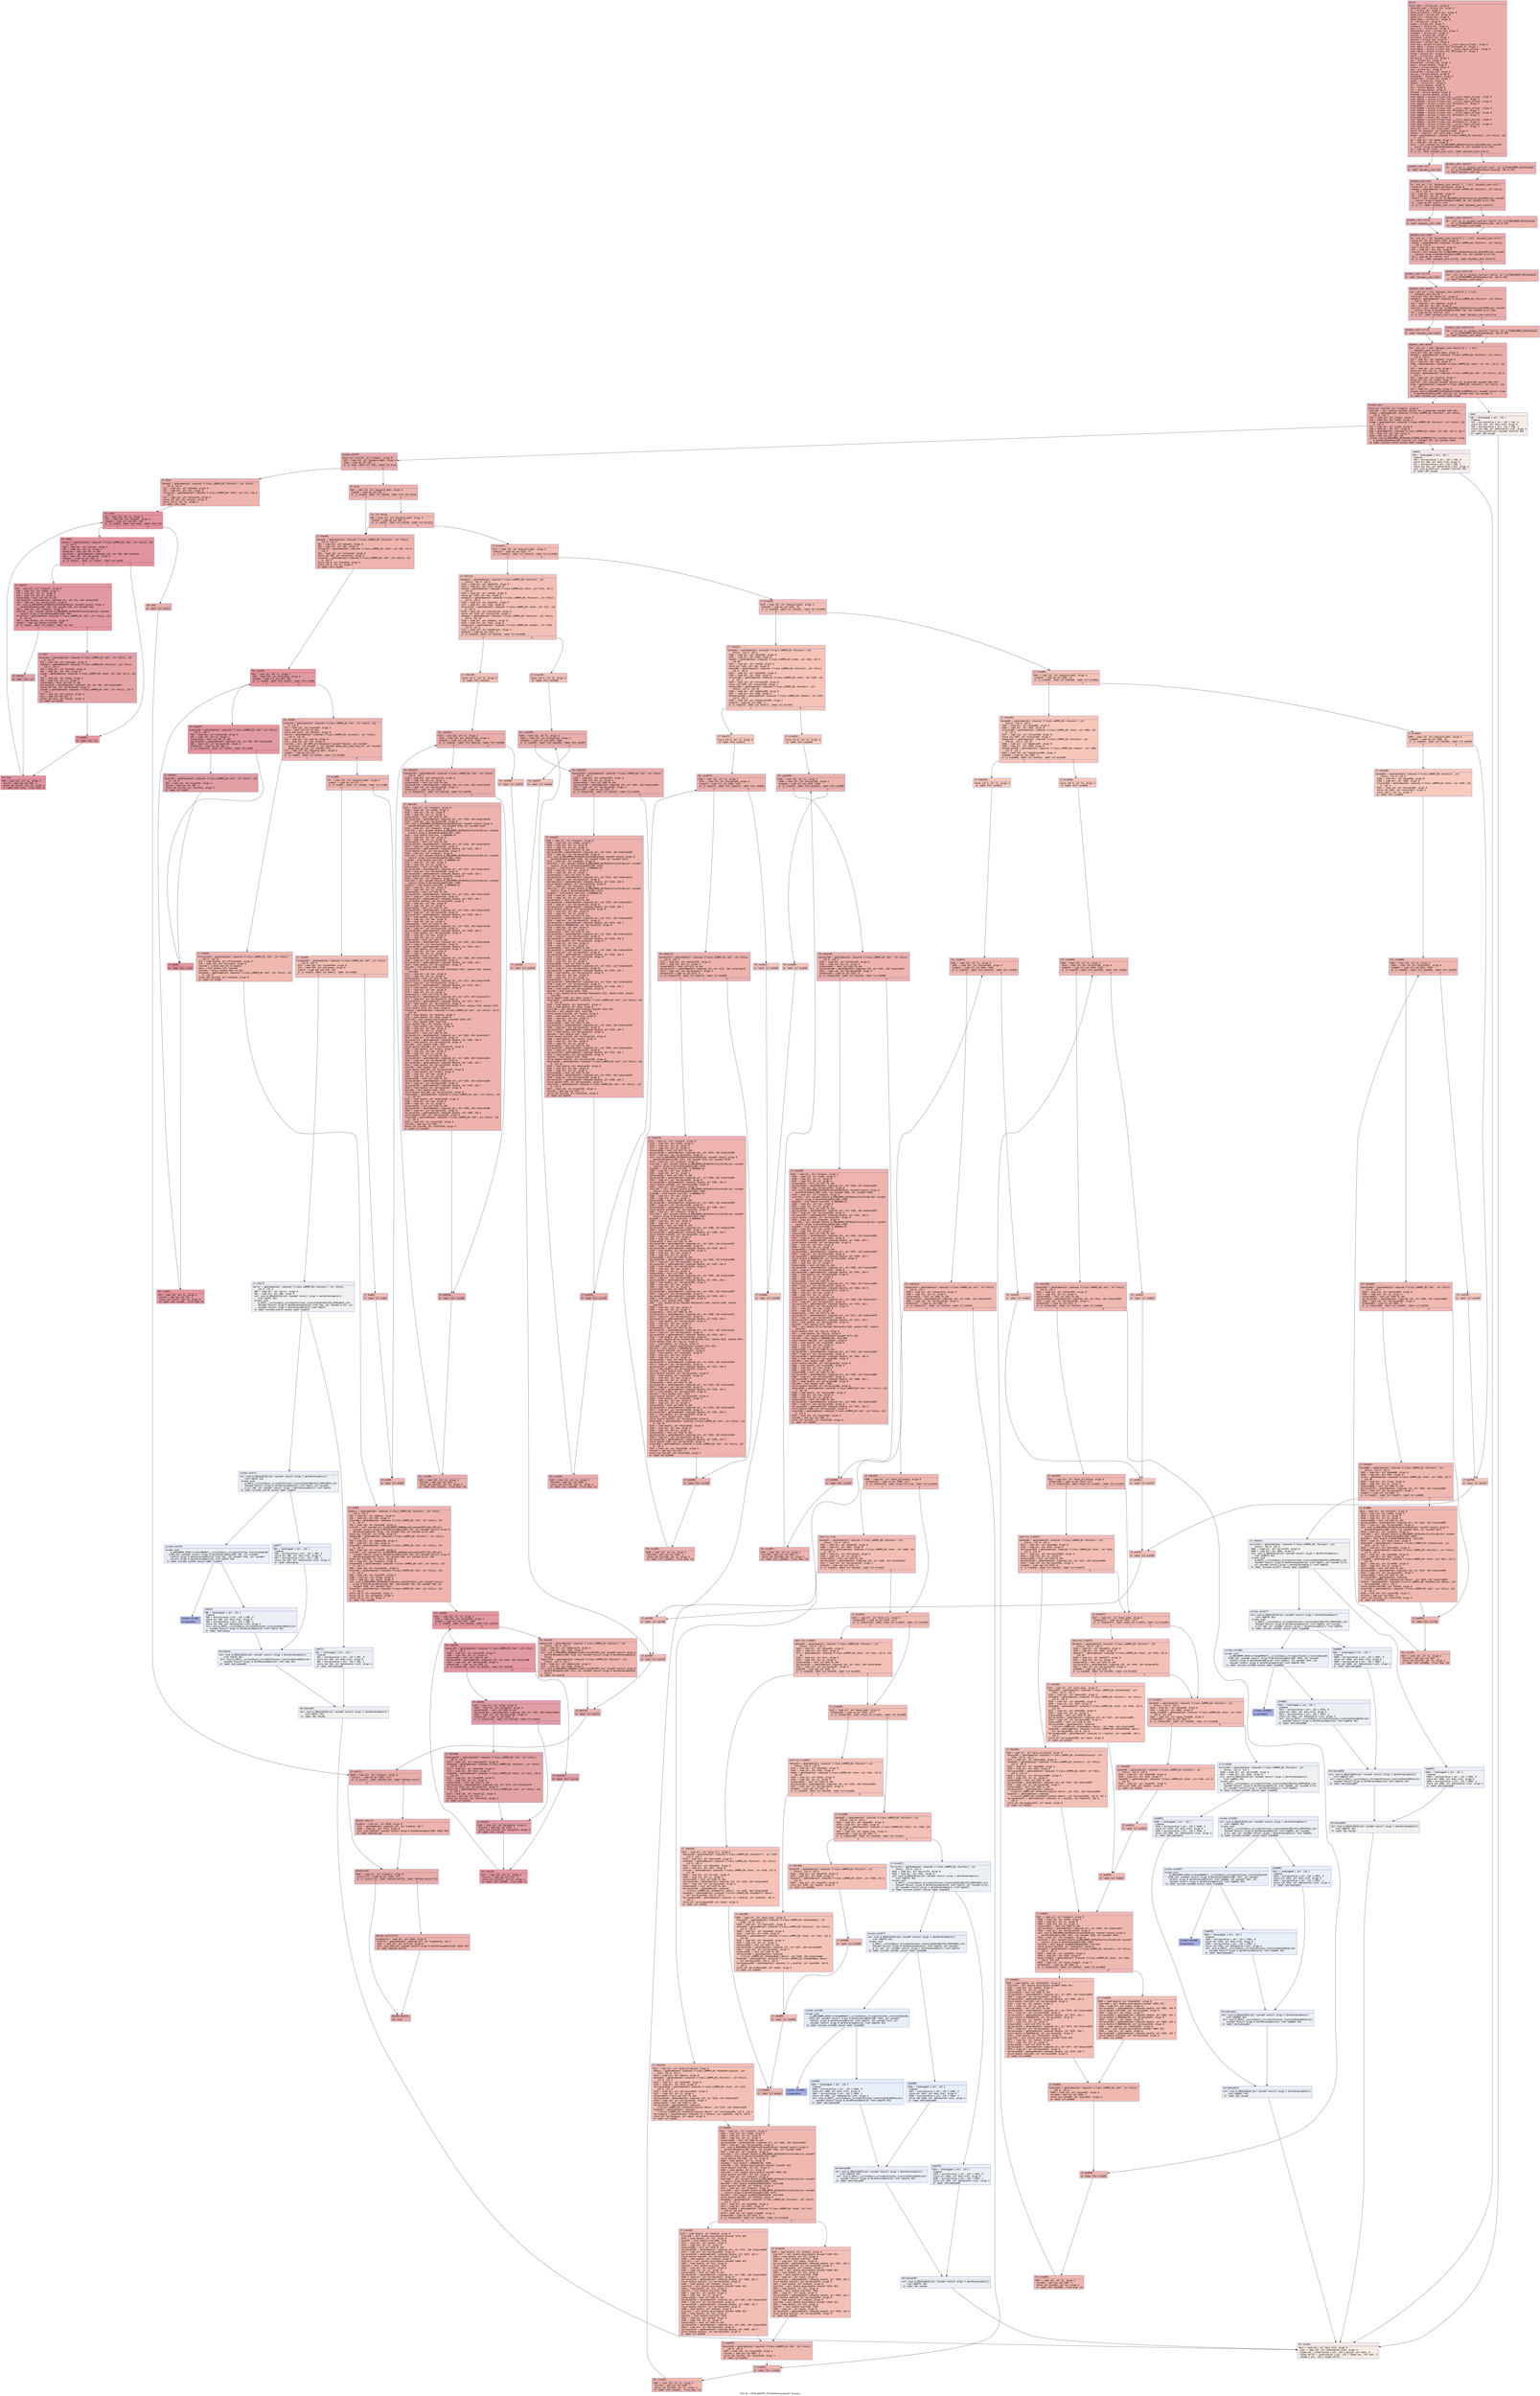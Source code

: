 digraph "CFG for '_ZN9LAMMPS_NS3Set9setrandomEi' function" {
	label="CFG for '_ZN9LAMMPS_NS3Set9setrandomEi' function";

	Node0x55eeb4aa9c20 [shape=record,color="#3d50c3ff", style=filled, fillcolor="#d0473d70" fontname="Courier",label="{entry:\l|  %this.addr = alloca ptr, align 8\l  %keyword.addr = alloca i32, align 4\l  %i = alloca i32, align 4\l  %avec_ellipsoid = alloca ptr, align 8\l  %avec_line = alloca ptr, align 8\l  %avec_tri = alloca ptr, align 8\l  %avec_body = alloca ptr, align 8\l  %x = alloca ptr, align 8\l  %seed = alloca i32, align 4\l  %ranpark = alloca ptr, align 8\l  %exn.slot = alloca ptr, align 8\l  %ehselector.slot = alloca i32, align 4\l  %ranmars = alloca ptr, align 8\l  %nlocal = alloca i32, align 4\l  %nlocal41 = alloca i32, align 4\l  %bcount = alloca i64, align 8\l  %allcount = alloca i64, align 8\l  %ref.tmp = alloca %\"class.std::__cxx11::basic_string\", align 8\l  %ref.tmp72 = alloca %\"class.std::allocator.4\", align 1\l  %ref.tmp75 = alloca %\"class.std::__cxx11::basic_string\", align 8\l  %ref.tmp76 = alloca %\"class.std::allocator.4\", align 1\l  %flag = alloca ptr, align 8\l  %work = alloca ptr, align 8\l  %eligible = alloca i32, align 4\l  %mu = alloca ptr, align 8\l  %nlocal126 = alloca i32, align 4\l  %msq = alloca double, align 8\l  %scale = alloca double, align 8\l  %sp = alloca ptr, align 8\l  %nlocal264 = alloca i32, align 4\l  %sp_sq = alloca double, align 8\l  %scale267 = alloca double, align 8\l  %nlocal404 = alloca i32, align 4\l  %quat = alloca ptr, align 8\l  %quat2 = alloca ptr, align 8\l  %s = alloca double, align 8\l  %t1 = alloca double, align 8\l  %t2 = alloca double, align 8\l  %theta1 = alloca double, align 8\l  %theta2 = alloca double, align 8\l  %ref.tmp474 = alloca %\"class.std::__cxx11::basic_string\", align 8\l  %ref.tmp475 = alloca %\"class.std::allocator.4\", align 1\l  %ref.tmp478 = alloca %\"class.std::__cxx11::basic_string\", align 8\l  %ref.tmp479 = alloca %\"class.std::allocator.4\", align 1\l  %theta2547 = alloca double, align 8\l  %ref.tmp600 = alloca %\"class.std::__cxx11::basic_string\", align 8\l  %ref.tmp601 = alloca %\"class.std::allocator.4\", align 1\l  %ref.tmp604 = alloca %\"class.std::__cxx11::basic_string\", align 8\l  %ref.tmp605 = alloca %\"class.std::allocator.4\", align 1\l  %nlocal657 = alloca i32, align 4\l  %ref.tmp674 = alloca %\"class.std::__cxx11::basic_string\", align 8\l  %ref.tmp675 = alloca %\"class.std::allocator.4\", align 1\l  %ref.tmp678 = alloca %\"class.std::__cxx11::basic_string\", align 8\l  %ref.tmp679 = alloca %\"class.std::allocator.4\", align 1\l  store ptr %this, ptr %this.addr, align 8\l  store i32 %keyword, ptr %keyword.addr, align 4\l  %this1 = load ptr, ptr %this.addr, align 8\l  %atom = getelementptr inbounds %\"class.LAMMPS_NS::Pointers\", ptr %this1, i32\l... 0, i32 6\l  %0 = load ptr, ptr %atom, align 8\l  %1 = load ptr, ptr %0, align 8\l  %call = call noundef ptr @_ZN9LAMMPS_NS4Atom11style_matchEPKc(ptr noundef\l... nonnull align 8 dereferenceable(1856) %1, ptr noundef @.str.154)\l  %2 = icmp eq ptr %call, null\l  br i1 %2, label %dynamic_cast.null, label %dynamic_cast.notnull\l|{<s0>T|<s1>F}}"];
	Node0x55eeb4aa9c20:s0 -> Node0x55eeb4a4b380[tooltip="entry -> dynamic_cast.null\nProbability 37.50%" ];
	Node0x55eeb4aa9c20:s1 -> Node0x55eeb4a46670[tooltip="entry -> dynamic_cast.notnull\nProbability 62.50%" ];
	Node0x55eeb4a46670 [shape=record,color="#3d50c3ff", style=filled, fillcolor="#d6524470" fontname="Courier",label="{dynamic_cast.notnull:\l|  %3 = call ptr @__dynamic_cast(ptr %call, ptr @_ZTIN9LAMMPS_NS7AtomVecE,\l... ptr @_ZTIN9LAMMPS_NS16AtomVecEllipsoidE, i64 0) #12\l  br label %dynamic_cast.end\l}"];
	Node0x55eeb4a46670 -> Node0x55eeb4a535c0[tooltip="dynamic_cast.notnull -> dynamic_cast.end\nProbability 100.00%" ];
	Node0x55eeb4a4b380 [shape=record,color="#3d50c3ff", style=filled, fillcolor="#d8564670" fontname="Courier",label="{dynamic_cast.null:\l|  br label %dynamic_cast.end\l}"];
	Node0x55eeb4a4b380 -> Node0x55eeb4a535c0[tooltip="dynamic_cast.null -> dynamic_cast.end\nProbability 100.00%" ];
	Node0x55eeb4a535c0 [shape=record,color="#3d50c3ff", style=filled, fillcolor="#d0473d70" fontname="Courier",label="{dynamic_cast.end:\l|  %4 = phi ptr [ %3, %dynamic_cast.notnull ], [ null, %dynamic_cast.null ]\l  store ptr %4, ptr %avec_ellipsoid, align 8\l  %atom2 = getelementptr inbounds %\"class.LAMMPS_NS::Pointers\", ptr %this1,\l... i32 0, i32 6\l  %5 = load ptr, ptr %atom2, align 8\l  %6 = load ptr, ptr %5, align 8\l  %call3 = call noundef ptr @_ZN9LAMMPS_NS4Atom11style_matchEPKc(ptr noundef\l... nonnull align 8 dereferenceable(1856) %6, ptr noundef @.str.155)\l  %7 = icmp eq ptr %call3, null\l  br i1 %7, label %dynamic_cast.null5, label %dynamic_cast.notnull4\l|{<s0>T|<s1>F}}"];
	Node0x55eeb4a535c0:s0 -> Node0x55eeb4a52840[tooltip="dynamic_cast.end -> dynamic_cast.null5\nProbability 37.50%" ];
	Node0x55eeb4a535c0:s1 -> Node0x55eeb4a51b80[tooltip="dynamic_cast.end -> dynamic_cast.notnull4\nProbability 62.50%" ];
	Node0x55eeb4a51b80 [shape=record,color="#3d50c3ff", style=filled, fillcolor="#d6524470" fontname="Courier",label="{dynamic_cast.notnull4:\l|  %8 = call ptr @__dynamic_cast(ptr %call3, ptr @_ZTIN9LAMMPS_NS7AtomVecE,\l... ptr @_ZTIN9LAMMPS_NS11AtomVecLineE, i64 0) #12\l  br label %dynamic_cast.end6\l}"];
	Node0x55eeb4a51b80 -> Node0x55eeb4a5d860[tooltip="dynamic_cast.notnull4 -> dynamic_cast.end6\nProbability 100.00%" ];
	Node0x55eeb4a52840 [shape=record,color="#3d50c3ff", style=filled, fillcolor="#d8564670" fontname="Courier",label="{dynamic_cast.null5:\l|  br label %dynamic_cast.end6\l}"];
	Node0x55eeb4a52840 -> Node0x55eeb4a5d860[tooltip="dynamic_cast.null5 -> dynamic_cast.end6\nProbability 100.00%" ];
	Node0x55eeb4a5d860 [shape=record,color="#3d50c3ff", style=filled, fillcolor="#d0473d70" fontname="Courier",label="{dynamic_cast.end6:\l|  %9 = phi ptr [ %8, %dynamic_cast.notnull4 ], [ null, %dynamic_cast.null5 ]\l  store ptr %9, ptr %avec_line, align 8\l  %atom7 = getelementptr inbounds %\"class.LAMMPS_NS::Pointers\", ptr %this1,\l... i32 0, i32 6\l  %10 = load ptr, ptr %atom7, align 8\l  %11 = load ptr, ptr %10, align 8\l  %call8 = call noundef ptr @_ZN9LAMMPS_NS4Atom11style_matchEPKc(ptr noundef\l... nonnull align 8 dereferenceable(1856) %11, ptr noundef @.str.50)\l  %12 = icmp eq ptr %call8, null\l  br i1 %12, label %dynamic_cast.null10, label %dynamic_cast.notnull9\l|{<s0>T|<s1>F}}"];
	Node0x55eeb4a5d860:s0 -> Node0x55eeb4a62c30[tooltip="dynamic_cast.end6 -> dynamic_cast.null10\nProbability 37.50%" ];
	Node0x55eeb4a5d860:s1 -> Node0x55eeb4a63be0[tooltip="dynamic_cast.end6 -> dynamic_cast.notnull9\nProbability 62.50%" ];
	Node0x55eeb4a63be0 [shape=record,color="#3d50c3ff", style=filled, fillcolor="#d6524470" fontname="Courier",label="{dynamic_cast.notnull9:\l|  %13 = call ptr @__dynamic_cast(ptr %call8, ptr @_ZTIN9LAMMPS_NS7AtomVecE,\l... ptr @_ZTIN9LAMMPS_NS10AtomVecTriE, i64 0) #12\l  br label %dynamic_cast.end11\l}"];
	Node0x55eeb4a63be0 -> Node0x55eeb4a6b8d0[tooltip="dynamic_cast.notnull9 -> dynamic_cast.end11\nProbability 100.00%" ];
	Node0x55eeb4a62c30 [shape=record,color="#3d50c3ff", style=filled, fillcolor="#d8564670" fontname="Courier",label="{dynamic_cast.null10:\l|  br label %dynamic_cast.end11\l}"];
	Node0x55eeb4a62c30 -> Node0x55eeb4a6b8d0[tooltip="dynamic_cast.null10 -> dynamic_cast.end11\nProbability 100.00%" ];
	Node0x55eeb4a6b8d0 [shape=record,color="#3d50c3ff", style=filled, fillcolor="#d0473d70" fontname="Courier",label="{dynamic_cast.end11:\l|  %14 = phi ptr [ %13, %dynamic_cast.notnull9 ], [ null,\l... %dynamic_cast.null10 ]\l  store ptr %14, ptr %avec_tri, align 8\l  %atom12 = getelementptr inbounds %\"class.LAMMPS_NS::Pointers\", ptr %this1,\l... i32 0, i32 6\l  %15 = load ptr, ptr %atom12, align 8\l  %16 = load ptr, ptr %15, align 8\l  %call13 = call noundef ptr @_ZN9LAMMPS_NS4Atom11style_matchEPKc(ptr noundef\l... nonnull align 8 dereferenceable(1856) %16, ptr noundef @.str.156)\l  %17 = icmp eq ptr %call13, null\l  br i1 %17, label %dynamic_cast.null15, label %dynamic_cast.notnull14\l|{<s0>T|<s1>F}}"];
	Node0x55eeb4a6b8d0:s0 -> Node0x55eeb4a74c30[tooltip="dynamic_cast.end11 -> dynamic_cast.null15\nProbability 37.50%" ];
	Node0x55eeb4a6b8d0:s1 -> Node0x55eeb4aaae30[tooltip="dynamic_cast.end11 -> dynamic_cast.notnull14\nProbability 62.50%" ];
	Node0x55eeb4aaae30 [shape=record,color="#3d50c3ff", style=filled, fillcolor="#d6524470" fontname="Courier",label="{dynamic_cast.notnull14:\l|  %18 = call ptr @__dynamic_cast(ptr %call13, ptr @_ZTIN9LAMMPS_NS7AtomVecE,\l... ptr @_ZTIN9LAMMPS_NS11AtomVecBodyE, i64 0) #12\l  br label %dynamic_cast.end16\l}"];
	Node0x55eeb4aaae30 -> Node0x55eeb4acb070[tooltip="dynamic_cast.notnull14 -> dynamic_cast.end16\nProbability 100.00%" ];
	Node0x55eeb4a74c30 [shape=record,color="#3d50c3ff", style=filled, fillcolor="#d8564670" fontname="Courier",label="{dynamic_cast.null15:\l|  br label %dynamic_cast.end16\l}"];
	Node0x55eeb4a74c30 -> Node0x55eeb4acb070[tooltip="dynamic_cast.null15 -> dynamic_cast.end16\nProbability 100.00%" ];
	Node0x55eeb4acb070 [shape=record,color="#3d50c3ff", style=filled, fillcolor="#d0473d70" fontname="Courier",label="{dynamic_cast.end16:\l|  %19 = phi ptr [ %18, %dynamic_cast.notnull14 ], [ null,\l... %dynamic_cast.null15 ]\l  store ptr %19, ptr %avec_body, align 8\l  %atom17 = getelementptr inbounds %\"class.LAMMPS_NS::Pointers\", ptr %this1,\l... i32 0, i32 6\l  %20 = load ptr, ptr %atom17, align 8\l  %21 = load ptr, ptr %20, align 8\l  %x18 = getelementptr inbounds %\"class.LAMMPS_NS::Atom\", ptr %21, i32 0, i32\l... 37\l  %22 = load ptr, ptr %x18, align 8\l  store ptr %22, ptr %x, align 8\l  %ivalue = getelementptr inbounds %\"class.LAMMPS_NS::Set\", ptr %this1, i32 0,\l... i32 4\l  %23 = load i32, ptr %ivalue, align 4\l  store i32 %23, ptr %seed, align 4\l  %call19 = call noalias noundef nonnull ptr @_Znwm(i64 noundef 200) #13\l  %lmp = getelementptr inbounds %\"class.LAMMPS_NS::Pointers\", ptr %this1, i32\l... 0, i32 1\l  %24 = load ptr, ptr %lmp, align 8\l  invoke void @_ZN9LAMMPS_NS7RanParkC1EPNS_6LAMMPSEi(ptr noundef nonnull align\l... 8 dereferenceable(200) %call19, ptr noundef %24, i32 noundef 1)\l          to label %invoke.cont unwind label %lpad\l}"];
	Node0x55eeb4acb070 -> Node0x55eeb4acbb00[tooltip="dynamic_cast.end16 -> invoke.cont\nProbability 100.00%" ];
	Node0x55eeb4acb070 -> Node0x55eeb4acbb80[tooltip="dynamic_cast.end16 -> lpad\nProbability 0.00%" ];
	Node0x55eeb4acbb00 [shape=record,color="#3d50c3ff", style=filled, fillcolor="#d0473d70" fontname="Courier",label="{invoke.cont:\l|  store ptr %call19, ptr %ranpark, align 8\l  %call20 = call noalias noundef nonnull ptr @_Znwm(i64 noundef 240) #13\l  %lmp21 = getelementptr inbounds %\"class.LAMMPS_NS::Pointers\", ptr %this1,\l... i32 0, i32 1\l  %25 = load ptr, ptr %lmp21, align 8\l  %26 = load i32, ptr %seed, align 4\l  %comm = getelementptr inbounds %\"class.LAMMPS_NS::Pointers\", ptr %this1, i32\l... 0, i32 9\l  %27 = load ptr, ptr %comm, align 8\l  %28 = load ptr, ptr %27, align 8\l  %me = getelementptr inbounds %\"class.LAMMPS_NS::Comm\", ptr %28, i32 0, i32 4\l  %29 = load i32, ptr %me, align 4\l  %add = add nsw i32 %26, %29\l  invoke void @_ZN9LAMMPS_NS7RanMarsC1EPNS_6LAMMPSEi(ptr noundef nonnull align\l... 8 dereferenceable(240) %call20, ptr noundef %25, i32 noundef %add)\l          to label %invoke.cont23 unwind label %lpad22\l}"];
	Node0x55eeb4acbb00 -> Node0x55eeb4acc5b0[tooltip="invoke.cont -> invoke.cont23\nProbability 100.00%" ];
	Node0x55eeb4acbb00 -> Node0x55eeb4acc630[tooltip="invoke.cont -> lpad22\nProbability 0.00%" ];
	Node0x55eeb4acc5b0 [shape=record,color="#3d50c3ff", style=filled, fillcolor="#d0473d70" fontname="Courier",label="{invoke.cont23:\l|  store ptr %call20, ptr %ranmars, align 8\l  %30 = load i32, ptr %keyword.addr, align 4\l  %cmp = icmp eq i32 %30, 1\l  br i1 %cmp, label %if.then, label %if.else\l|{<s0>T|<s1>F}}"];
	Node0x55eeb4acc5b0:s0 -> Node0x55eeb4accb70[tooltip="invoke.cont23 -> if.then\nProbability 50.00%" ];
	Node0x55eeb4acc5b0:s1 -> Node0x55eeb4accbc0[tooltip="invoke.cont23 -> if.else\nProbability 50.00%" ];
	Node0x55eeb4accb70 [shape=record,color="#3d50c3ff", style=filled, fillcolor="#d6524470" fontname="Courier",label="{if.then:\l|  %atom24 = getelementptr inbounds %\"class.LAMMPS_NS::Pointers\", ptr %this1,\l... i32 0, i32 6\l  %31 = load ptr, ptr %atom24, align 8\l  %32 = load ptr, ptr %31, align 8\l  %nlocal25 = getelementptr inbounds %\"class.LAMMPS_NS::Atom\", ptr %32, i32 0,\l... i32 4\l  %33 = load i32, ptr %nlocal25, align 8\l  store i32 %33, ptr %nlocal, align 4\l  store i32 0, ptr %i, align 4\l  br label %for.cond\l}"];
	Node0x55eeb4accb70 -> Node0x55eeb4ac9130[tooltip="if.then -> for.cond\nProbability 100.00%" ];
	Node0x55eeb4ac9130 [shape=record,color="#b70d28ff", style=filled, fillcolor="#b70d2870" fontname="Courier",label="{for.cond:\l|  %34 = load i32, ptr %i, align 4\l  %35 = load i32, ptr %nlocal, align 4\l  %cmp26 = icmp slt i32 %34, %35\l  br i1 %cmp26, label %for.body, label %for.end\l|{<s0>T|<s1>F}}"];
	Node0x55eeb4ac9130:s0 -> Node0x55eeb4ac93d0[tooltip="for.cond -> for.body\nProbability 96.88%" ];
	Node0x55eeb4ac9130:s1 -> Node0x55eeb4ac9450[tooltip="for.cond -> for.end\nProbability 3.12%" ];
	Node0x55eeb4ac93d0 [shape=record,color="#b70d28ff", style=filled, fillcolor="#b70d2870" fontname="Courier",label="{for.body:\l|  %select = getelementptr inbounds %\"class.LAMMPS_NS::Set\", ptr %this1, i32\l... 0, i32 2\l  %36 = load ptr, ptr %select, align 8\l  %37 = load i32, ptr %i, align 4\l  %idxprom = sext i32 %37 to i64\l  %arrayidx = getelementptr inbounds i32, ptr %36, i64 %idxprom\l  %38 = load i32, ptr %arrayidx, align 4\l  %tobool = icmp ne i32 %38, 0\l  br i1 %tobool, label %if.then27, label %if.end36\l|{<s0>T|<s1>F}}"];
	Node0x55eeb4ac93d0:s0 -> Node0x55eeb4ace0b0[tooltip="for.body -> if.then27\nProbability 62.50%" ];
	Node0x55eeb4ac93d0:s1 -> Node0x55eeb4ace130[tooltip="for.body -> if.end36\nProbability 37.50%" ];
	Node0x55eeb4ace0b0 [shape=record,color="#b70d28ff", style=filled, fillcolor="#bb1b2c70" fontname="Courier",label="{if.then27:\l|  %39 = load ptr, ptr %ranpark, align 8\l  %40 = load i32, ptr %seed, align 4\l  %41 = load ptr, ptr %x, align 8\l  %42 = load i32, ptr %i, align 4\l  %idxprom28 = sext i32 %42 to i64\l  %arrayidx29 = getelementptr inbounds ptr, ptr %41, i64 %idxprom28\l  %43 = load ptr, ptr %arrayidx29, align 8\l  call void @_ZN9LAMMPS_NS7RanPark5resetEiPd(ptr noundef nonnull align 8\l... dereferenceable(200) %39, i32 noundef %40, ptr noundef %43)\l  %44 = load ptr, ptr %ranpark, align 8\l  %call30 = call noundef double @_ZN9LAMMPS_NS7RanPark7uniformEv(ptr noundef\l... nonnull align 8 dereferenceable(200) %44)\l  %fraction = getelementptr inbounds %\"class.LAMMPS_NS::Set\", ptr %this1, i32\l... 0, i32 23\l  %45 = load double, ptr %fraction, align 8\l  %cmp31 = fcmp ogt double %call30, %45\l  br i1 %cmp31, label %if.then32, label %if.end\l|{<s0>T|<s1>F}}"];
	Node0x55eeb4ace0b0:s0 -> Node0x55eeb4acec70[tooltip="if.then27 -> if.then32\nProbability 50.00%" ];
	Node0x55eeb4ace0b0:s1 -> Node0x55eeb4aced50[tooltip="if.then27 -> if.end\nProbability 50.00%" ];
	Node0x55eeb4acec70 [shape=record,color="#3d50c3ff", style=filled, fillcolor="#c32e3170" fontname="Courier",label="{if.then32:\l|  br label %for.inc\l}"];
	Node0x55eeb4acec70 -> Node0x55eeb4aceed0[tooltip="if.then32 -> for.inc\nProbability 100.00%" ];
	Node0x55eeb4acbb80 [shape=record,color="#3d50c3ff", style=filled, fillcolor="#ead5c970" fontname="Courier",label="{lpad:\l|  %46 = landingpad \{ ptr, i32 \}\l          cleanup\l  %47 = extractvalue \{ ptr, i32 \} %46, 0\l  store ptr %47, ptr %exn.slot, align 8\l  %48 = extractvalue \{ ptr, i32 \} %46, 1\l  store i32 %48, ptr %ehselector.slot, align 4\l  call void @_ZdlPv(ptr noundef %call19) #14\l  br label %eh.resume\l}"];
	Node0x55eeb4acbb80 -> Node0x55eeb4acfc80[tooltip="lpad -> eh.resume\nProbability 100.00%" ];
	Node0x55eeb4acc630 [shape=record,color="#3d50c3ff", style=filled, fillcolor="#ead5c970" fontname="Courier",label="{lpad22:\l|  %49 = landingpad \{ ptr, i32 \}\l          cleanup\l  %50 = extractvalue \{ ptr, i32 \} %49, 0\l  store ptr %50, ptr %exn.slot, align 8\l  %51 = extractvalue \{ ptr, i32 \} %49, 1\l  store i32 %51, ptr %ehselector.slot, align 4\l  call void @_ZdlPv(ptr noundef %call20) #14\l  br label %eh.resume\l}"];
	Node0x55eeb4acc630 -> Node0x55eeb4acfc80[tooltip="lpad22 -> eh.resume\nProbability 100.00%" ];
	Node0x55eeb4aced50 [shape=record,color="#3d50c3ff", style=filled, fillcolor="#c32e3170" fontname="Courier",label="{if.end:\l|  %newtype = getelementptr inbounds %\"class.LAMMPS_NS::Set\", ptr %this1, i32\l... 0, i32 5\l  %52 = load i32, ptr %newtype, align 8\l  %atom33 = getelementptr inbounds %\"class.LAMMPS_NS::Pointers\", ptr %this1,\l... i32 0, i32 6\l  %53 = load ptr, ptr %atom33, align 8\l  %54 = load ptr, ptr %53, align 8\l  %type = getelementptr inbounds %\"class.LAMMPS_NS::Atom\", ptr %54, i32 0, i32\l... 34\l  %55 = load ptr, ptr %type, align 8\l  %56 = load i32, ptr %i, align 4\l  %idxprom34 = sext i32 %56 to i64\l  %arrayidx35 = getelementptr inbounds i32, ptr %55, i64 %idxprom34\l  store i32 %52, ptr %arrayidx35, align 4\l  %count = getelementptr inbounds %\"class.LAMMPS_NS::Set\", ptr %this1, i32 0,\l... i32 6\l  %57 = load i32, ptr %count, align 4\l  %inc = add nsw i32 %57, 1\l  store i32 %inc, ptr %count, align 4\l  br label %if.end36\l}"];
	Node0x55eeb4aced50 -> Node0x55eeb4ace130[tooltip="if.end -> if.end36\nProbability 100.00%" ];
	Node0x55eeb4ace130 [shape=record,color="#b70d28ff", style=filled, fillcolor="#bb1b2c70" fontname="Courier",label="{if.end36:\l|  br label %for.inc\l}"];
	Node0x55eeb4ace130 -> Node0x55eeb4aceed0[tooltip="if.end36 -> for.inc\nProbability 100.00%" ];
	Node0x55eeb4aceed0 [shape=record,color="#b70d28ff", style=filled, fillcolor="#b70d2870" fontname="Courier",label="{for.inc:\l|  %58 = load i32, ptr %i, align 4\l  %inc37 = add nsw i32 %58, 1\l  store i32 %inc37, ptr %i, align 4\l  br label %for.cond, !llvm.loop !6\l}"];
	Node0x55eeb4aceed0 -> Node0x55eeb4ac9130[tooltip="for.inc -> for.cond\nProbability 100.00%" ];
	Node0x55eeb4ac9450 [shape=record,color="#3d50c3ff", style=filled, fillcolor="#d6524470" fontname="Courier",label="{for.end:\l|  br label %if.end711\l}"];
	Node0x55eeb4ac9450 -> Node0x55eeb4ad0f50[tooltip="for.end -> if.end711\nProbability 100.00%" ];
	Node0x55eeb4accbc0 [shape=record,color="#3d50c3ff", style=filled, fillcolor="#d6524470" fontname="Courier",label="{if.else:\l|  %59 = load i32, ptr %keyword.addr, align 4\l  %cmp38 = icmp eq i32 %59, 2\l  br i1 %cmp38, label %if.then40, label %lor.lhs.false\l|{<s0>T|<s1>F}}"];
	Node0x55eeb4accbc0:s0 -> Node0x55eeb4ad1170[tooltip="if.else -> if.then40\nProbability 50.00%" ];
	Node0x55eeb4accbc0:s1 -> Node0x55eeb4ad11f0[tooltip="if.else -> lor.lhs.false\nProbability 50.00%" ];
	Node0x55eeb4ad11f0 [shape=record,color="#3d50c3ff", style=filled, fillcolor="#dc5d4a70" fontname="Courier",label="{lor.lhs.false:\l|  %60 = load i32, ptr %keyword.addr, align 4\l  %cmp39 = icmp eq i32 %60, 3\l  br i1 %cmp39, label %if.then40, label %if.else121\l|{<s0>T|<s1>F}}"];
	Node0x55eeb4ad11f0:s0 -> Node0x55eeb4ad1170[tooltip="lor.lhs.false -> if.then40\nProbability 50.00%" ];
	Node0x55eeb4ad11f0:s1 -> Node0x55eeb4ad1450[tooltip="lor.lhs.false -> if.else121\nProbability 50.00%" ];
	Node0x55eeb4ad1170 [shape=record,color="#3d50c3ff", style=filled, fillcolor="#d8564670" fontname="Courier",label="{if.then40:\l|  %atom42 = getelementptr inbounds %\"class.LAMMPS_NS::Pointers\", ptr %this1,\l... i32 0, i32 6\l  %61 = load ptr, ptr %atom42, align 8\l  %62 = load ptr, ptr %61, align 8\l  %nlocal43 = getelementptr inbounds %\"class.LAMMPS_NS::Atom\", ptr %62, i32 0,\l... i32 4\l  %63 = load i32, ptr %nlocal43, align 8\l  store i32 %63, ptr %nlocal41, align 4\l  %count44 = getelementptr inbounds %\"class.LAMMPS_NS::Set\", ptr %this1, i32\l... 0, i32 6\l  store i32 0, ptr %count44, align 4\l  store i32 0, ptr %i, align 4\l  br label %for.cond45\l}"];
	Node0x55eeb4ad1170 -> Node0x55eeb4ad1b90[tooltip="if.then40 -> for.cond45\nProbability 100.00%" ];
	Node0x55eeb4ad1b90 [shape=record,color="#b70d28ff", style=filled, fillcolor="#bb1b2c70" fontname="Courier",label="{for.cond45:\l|  %64 = load i32, ptr %i, align 4\l  %65 = load i32, ptr %nlocal41, align 4\l  %cmp46 = icmp slt i32 %64, %65\l  br i1 %cmp46, label %for.body47, label %for.end58\l|{<s0>T|<s1>F}}"];
	Node0x55eeb4ad1b90:s0 -> Node0x55eeb4ad1e30[tooltip="for.cond45 -> for.body47\nProbability 96.88%" ];
	Node0x55eeb4ad1b90:s1 -> Node0x55eeb4ad1eb0[tooltip="for.cond45 -> for.end58\nProbability 3.12%" ];
	Node0x55eeb4ad1e30 [shape=record,color="#b70d28ff", style=filled, fillcolor="#bb1b2c70" fontname="Courier",label="{for.body47:\l|  %select48 = getelementptr inbounds %\"class.LAMMPS_NS::Set\", ptr %this1,\l... i32 0, i32 2\l  %66 = load ptr, ptr %select48, align 8\l  %67 = load i32, ptr %i, align 4\l  %idxprom49 = sext i32 %67 to i64\l  %arrayidx50 = getelementptr inbounds i32, ptr %66, i64 %idxprom49\l  %68 = load i32, ptr %arrayidx50, align 4\l  %tobool51 = icmp ne i32 %68, 0\l  br i1 %tobool51, label %if.then52, label %if.end55\l|{<s0>T|<s1>F}}"];
	Node0x55eeb4ad1e30:s0 -> Node0x55eeb4ad2480[tooltip="for.body47 -> if.then52\nProbability 62.50%" ];
	Node0x55eeb4ad1e30:s1 -> Node0x55eeb4ad2500[tooltip="for.body47 -> if.end55\nProbability 37.50%" ];
	Node0x55eeb4ad2480 [shape=record,color="#3d50c3ff", style=filled, fillcolor="#be242e70" fontname="Courier",label="{if.then52:\l|  %count53 = getelementptr inbounds %\"class.LAMMPS_NS::Set\", ptr %this1, i32\l... 0, i32 6\l  %69 = load i32, ptr %count53, align 4\l  %inc54 = add nsw i32 %69, 1\l  store i32 %inc54, ptr %count53, align 4\l  br label %if.end55\l}"];
	Node0x55eeb4ad2480 -> Node0x55eeb4ad2500[tooltip="if.then52 -> if.end55\nProbability 100.00%" ];
	Node0x55eeb4ad2500 [shape=record,color="#b70d28ff", style=filled, fillcolor="#bb1b2c70" fontname="Courier",label="{if.end55:\l|  br label %for.inc56\l}"];
	Node0x55eeb4ad2500 -> Node0x55eeb4ad2950[tooltip="if.end55 -> for.inc56\nProbability 100.00%" ];
	Node0x55eeb4ad2950 [shape=record,color="#b70d28ff", style=filled, fillcolor="#bb1b2c70" fontname="Courier",label="{for.inc56:\l|  %70 = load i32, ptr %i, align 4\l  %inc57 = add nsw i32 %70, 1\l  store i32 %inc57, ptr %i, align 4\l  br label %for.cond45, !llvm.loop !8\l}"];
	Node0x55eeb4ad2950 -> Node0x55eeb4ad1b90[tooltip="for.inc56 -> for.cond45\nProbability 100.00%" ];
	Node0x55eeb4ad1eb0 [shape=record,color="#3d50c3ff", style=filled, fillcolor="#d8564670" fontname="Courier",label="{for.end58:\l|  %count59 = getelementptr inbounds %\"class.LAMMPS_NS::Set\", ptr %this1, i32\l... 0, i32 6\l  %71 = load i32, ptr %count59, align 4\l  %conv = sext i32 %71 to i64\l  store i64 %conv, ptr %bcount, align 8\l  %world = getelementptr inbounds %\"class.LAMMPS_NS::Pointers\", ptr %this1,\l... i32 0, i32 16\l  %72 = load ptr, ptr %world, align 8\l  %73 = load ptr, ptr %72, align 8\l  %call60 = call i32 @MPI_Allreduce(ptr noundef %bcount, ptr noundef\l... %allcount, i32 noundef 1, ptr noundef @ompi_mpi_long_long_int, ptr noundef\l... @ompi_mpi_op_sum, ptr noundef %73)\l  %74 = load i32, ptr %keyword.addr, align 4\l  %cmp61 = icmp eq i32 %74, 2\l  br i1 %cmp61, label %if.then62, label %if.else66\l|{<s0>T|<s1>F}}"];
	Node0x55eeb4ad1eb0:s0 -> Node0x55eeb4ad3580[tooltip="for.end58 -> if.then62\nProbability 50.00%" ];
	Node0x55eeb4ad1eb0:s1 -> Node0x55eeb4ad35d0[tooltip="for.end58 -> if.else66\nProbability 50.00%" ];
	Node0x55eeb4ad3580 [shape=record,color="#3d50c3ff", style=filled, fillcolor="#de614d70" fontname="Courier",label="{if.then62:\l|  %fraction63 = getelementptr inbounds %\"class.LAMMPS_NS::Set\", ptr %this1,\l... i32 0, i32 23\l  %75 = load double, ptr %fraction63, align 8\l  %76 = load i64, ptr %allcount, align 8\l  %conv64 = sitofp i64 %76 to double\l  %mul = fmul double %75, %conv64\l  %conv65 = fptosi double %mul to i64\l  %nsubset = getelementptr inbounds %\"class.LAMMPS_NS::Set\", ptr %this1, i32\l... 0, i32 17\l  store i64 %conv65, ptr %nsubset, align 8\l  br label %if.end85\l}"];
	Node0x55eeb4ad3580 -> Node0x55eeb4ad3c10[tooltip="if.then62 -> if.end85\nProbability 100.00%" ];
	Node0x55eeb4ad35d0 [shape=record,color="#3d50c3ff", style=filled, fillcolor="#de614d70" fontname="Courier",label="{if.else66:\l|  %77 = load i32, ptr %keyword.addr, align 4\l  %cmp67 = icmp eq i32 %77, 3\l  br i1 %cmp67, label %if.then68, label %if.end84\l|{<s0>T|<s1>F}}"];
	Node0x55eeb4ad35d0:s0 -> Node0x55eeb4ad3e30[tooltip="if.else66 -> if.then68\nProbability 50.00%" ];
	Node0x55eeb4ad35d0:s1 -> Node0x55eeb4ad3eb0[tooltip="if.else66 -> if.end84\nProbability 50.00%" ];
	Node0x55eeb4ad3e30 [shape=record,color="#3d50c3ff", style=filled, fillcolor="#e36c5570" fontname="Courier",label="{if.then68:\l|  %nsubset69 = getelementptr inbounds %\"class.LAMMPS_NS::Set\", ptr %this1,\l... i32 0, i32 17\l  %78 = load i64, ptr %nsubset69, align 8\l  %79 = load i64, ptr %allcount, align 8\l  %cmp70 = icmp sgt i64 %78, %79\l  br i1 %cmp70, label %if.then71, label %if.end83\l|{<s0>T|<s1>F}}"];
	Node0x55eeb4ad3e30:s0 -> Node0x55eeb4ad4280[tooltip="if.then68 -> if.then71\nProbability 0.00%" ];
	Node0x55eeb4ad3e30:s1 -> Node0x55eeb4ad4300[tooltip="if.then68 -> if.end83\nProbability 100.00%" ];
	Node0x55eeb4ad4280 [shape=record,color="#3d50c3ff", style=filled, fillcolor="#dbdcde70" fontname="Courier",label="{if.then71:\l|  %error = getelementptr inbounds %\"class.LAMMPS_NS::Pointers\", ptr %this1,\l... i32 0, i32 3\l  %80 = load ptr, ptr %error, align 8\l  %81 = load ptr, ptr %80, align 8\l  call void @_ZNSaIcEC1Ev(ptr noundef nonnull align 1 dereferenceable(1)\l... %ref.tmp72) #12\l  invoke void\l... @_ZNSt7__cxx1112basic_stringIcSt11char_traitsIcESaIcEEC2IS3_EEPKcRKS3_(ptr\l... noundef nonnull align 8 dereferenceable(32) %ref.tmp, ptr noundef @.str, ptr\l... noundef nonnull align 1 dereferenceable(1) %ref.tmp72)\l          to label %invoke.cont74 unwind label %lpad73\l}"];
	Node0x55eeb4ad4280 -> Node0x55eeb4ad47f0[tooltip="if.then71 -> invoke.cont74\nProbability 50.00%" ];
	Node0x55eeb4ad4280 -> Node0x55eeb4ad4870[tooltip="if.then71 -> lpad73\nProbability 50.00%" ];
	Node0x55eeb4ad47f0 [shape=record,color="#3d50c3ff", style=filled, fillcolor="#d6dce470" fontname="Courier",label="{invoke.cont74:\l|  call void @_ZNSaIcEC1Ev(ptr noundef nonnull align 1 dereferenceable(1)\l... %ref.tmp76) #12\l  invoke void\l... @_ZNSt7__cxx1112basic_stringIcSt11char_traitsIcESaIcEEC2IS3_EEPKcRKS3_(ptr\l... noundef nonnull align 8 dereferenceable(32) %ref.tmp75, ptr noundef\l... @.str.168, ptr noundef nonnull align 1 dereferenceable(1) %ref.tmp76)\l          to label %invoke.cont78 unwind label %lpad77\l}"];
	Node0x55eeb4ad47f0 -> Node0x55eeb4ad4bf0[tooltip="invoke.cont74 -> invoke.cont78\nProbability 50.00%" ];
	Node0x55eeb4ad47f0 -> Node0x55eeb4ad4c40[tooltip="invoke.cont74 -> lpad77\nProbability 50.00%" ];
	Node0x55eeb4ad4bf0 [shape=record,color="#3d50c3ff", style=filled, fillcolor="#d1dae970" fontname="Courier",label="{invoke.cont78:\l|  invoke void\l... @_ZN9LAMMPS_NS5Error3allERKNSt7__cxx1112basic_stringIcSt11char_traitsIcESaIcEE\l...EiS8_(ptr noundef nonnull align 8 dereferenceable(196) %81, ptr noundef\l... nonnull align 8 dereferenceable(32) %ref.tmp, i32 noundef 1242, ptr noundef\l... nonnull align 8 dereferenceable(32) %ref.tmp75) #15\l          to label %invoke.cont80 unwind label %lpad79\l}"];
	Node0x55eeb4ad4bf0 -> Node0x55eeb4ad4ba0[tooltip="invoke.cont78 -> invoke.cont80\nProbability 0.00%" ];
	Node0x55eeb4ad4bf0 -> Node0x55eeb4ad4f60[tooltip="invoke.cont78 -> lpad79\nProbability 100.00%" ];
	Node0x55eeb4ad4ba0 [shape=record,color="#3d50c3ff", style=filled, fillcolor="#3d50c370" fontname="Courier",label="{invoke.cont80:\l|  unreachable\l}"];
	Node0x55eeb4ad4870 [shape=record,color="#3d50c3ff", style=filled, fillcolor="#d6dce470" fontname="Courier",label="{lpad73:\l|  %82 = landingpad \{ ptr, i32 \}\l          cleanup\l  %83 = extractvalue \{ ptr, i32 \} %82, 0\l  store ptr %83, ptr %exn.slot, align 8\l  %84 = extractvalue \{ ptr, i32 \} %82, 1\l  store i32 %84, ptr %ehselector.slot, align 4\l  br label %ehcleanup82\l}"];
	Node0x55eeb4ad4870 -> Node0x55eeb4ad5520[tooltip="lpad73 -> ehcleanup82\nProbability 100.00%" ];
	Node0x55eeb4ad4c40 [shape=record,color="#3d50c3ff", style=filled, fillcolor="#d1dae970" fontname="Courier",label="{lpad77:\l|  %85 = landingpad \{ ptr, i32 \}\l          cleanup\l  %86 = extractvalue \{ ptr, i32 \} %85, 0\l  store ptr %86, ptr %exn.slot, align 8\l  %87 = extractvalue \{ ptr, i32 \} %85, 1\l  store i32 %87, ptr %ehselector.slot, align 4\l  br label %ehcleanup\l}"];
	Node0x55eeb4ad4c40 -> Node0x55eeb4ad5870[tooltip="lpad77 -> ehcleanup\nProbability 100.00%" ];
	Node0x55eeb4ad4f60 [shape=record,color="#3d50c3ff", style=filled, fillcolor="#d1dae970" fontname="Courier",label="{lpad79:\l|  %88 = landingpad \{ ptr, i32 \}\l          cleanup\l  %89 = extractvalue \{ ptr, i32 \} %88, 0\l  store ptr %89, ptr %exn.slot, align 8\l  %90 = extractvalue \{ ptr, i32 \} %88, 1\l  store i32 %90, ptr %ehselector.slot, align 4\l  call void @_ZNSt7__cxx1112basic_stringIcSt11char_traitsIcESaIcEED1Ev(ptr\l... noundef nonnull align 8 dereferenceable(32) %ref.tmp75) #12\l  br label %ehcleanup\l}"];
	Node0x55eeb4ad4f60 -> Node0x55eeb4ad5870[tooltip="lpad79 -> ehcleanup\nProbability 100.00%" ];
	Node0x55eeb4ad5870 [shape=record,color="#3d50c3ff", style=filled, fillcolor="#d6dce470" fontname="Courier",label="{ehcleanup:\l|  call void @_ZNSaIcED1Ev(ptr noundef nonnull align 1 dereferenceable(1)\l... %ref.tmp76) #12\l  call void @_ZNSt7__cxx1112basic_stringIcSt11char_traitsIcESaIcEED1Ev(ptr\l... noundef nonnull align 8 dereferenceable(32) %ref.tmp) #12\l  br label %ehcleanup82\l}"];
	Node0x55eeb4ad5870 -> Node0x55eeb4ad5520[tooltip="ehcleanup -> ehcleanup82\nProbability 100.00%" ];
	Node0x55eeb4ad5520 [shape=record,color="#3d50c3ff", style=filled, fillcolor="#dbdcde70" fontname="Courier",label="{ehcleanup82:\l|  call void @_ZNSaIcED1Ev(ptr noundef nonnull align 1 dereferenceable(1)\l... %ref.tmp72) #12\l  br label %eh.resume\l}"];
	Node0x55eeb4ad5520 -> Node0x55eeb4acfc80[tooltip="ehcleanup82 -> eh.resume\nProbability 100.00%" ];
	Node0x55eeb4ad4300 [shape=record,color="#3d50c3ff", style=filled, fillcolor="#e36c5570" fontname="Courier",label="{if.end83:\l|  br label %if.end84\l}"];
	Node0x55eeb4ad4300 -> Node0x55eeb4ad3eb0[tooltip="if.end83 -> if.end84\nProbability 100.00%" ];
	Node0x55eeb4ad3eb0 [shape=record,color="#3d50c3ff", style=filled, fillcolor="#de614d70" fontname="Courier",label="{if.end84:\l|  br label %if.end85\l}"];
	Node0x55eeb4ad3eb0 -> Node0x55eeb4ad3c10[tooltip="if.end84 -> if.end85\nProbability 100.00%" ];
	Node0x55eeb4ad3c10 [shape=record,color="#3d50c3ff", style=filled, fillcolor="#d8564670" fontname="Courier",label="{if.end85:\l|  %memory = getelementptr inbounds %\"class.LAMMPS_NS::Pointers\", ptr %this1,\l... i32 0, i32 2\l  %91 = load ptr, ptr %memory, align 8\l  %92 = load ptr, ptr %91, align 8\l  %count86 = getelementptr inbounds %\"class.LAMMPS_NS::Set\", ptr %this1, i32\l... 0, i32 6\l  %93 = load i32, ptr %count86, align 4\l  %call87 = call noundef ptr @_ZN9LAMMPS_NS6Memory6createIiEEPT_RS3_iPKc(ptr\l... noundef nonnull align 8 dereferenceable(184) %92, ptr noundef nonnull align 8\l... dereferenceable(8) %flag, i32 noundef %93, ptr noundef @.str.169)\l  store ptr %call87, ptr %flag, align 8\l  %memory88 = getelementptr inbounds %\"class.LAMMPS_NS::Pointers\", ptr %this1,\l... i32 0, i32 2\l  %94 = load ptr, ptr %memory88, align 8\l  %95 = load ptr, ptr %94, align 8\l  %count89 = getelementptr inbounds %\"class.LAMMPS_NS::Set\", ptr %this1, i32\l... 0, i32 6\l  %96 = load i32, ptr %count89, align 4\l  %call90 = call noundef ptr @_ZN9LAMMPS_NS6Memory6createIiEEPT_RS3_iPKc(ptr\l... noundef nonnull align 8 dereferenceable(184) %95, ptr noundef nonnull align 8\l... dereferenceable(8) %work, i32 noundef %96, ptr noundef @.str.170)\l  store ptr %call90, ptr %work, align 8\l  %97 = load ptr, ptr %ranmars, align 8\l  %nsubset91 = getelementptr inbounds %\"class.LAMMPS_NS::Set\", ptr %this1, i32\l... 0, i32 17\l  %98 = load i64, ptr %nsubset91, align 8\l  %count92 = getelementptr inbounds %\"class.LAMMPS_NS::Set\", ptr %this1, i32\l... 0, i32 6\l  %99 = load i32, ptr %count92, align 4\l  %100 = load ptr, ptr %flag, align 8\l  %101 = load ptr, ptr %work, align 8\l  call void @_ZN9LAMMPS_NS7RanMars13select_subsetEliPiS1_(ptr noundef nonnull\l... align 8 dereferenceable(240) %97, i64 noundef %98, i32 noundef %99, ptr\l... noundef %100, ptr noundef %101)\l  %count93 = getelementptr inbounds %\"class.LAMMPS_NS::Set\", ptr %this1, i32\l... 0, i32 6\l  store i32 0, ptr %count93, align 4\l  store i32 0, ptr %eligible, align 4\l  store i32 0, ptr %i, align 4\l  br label %for.cond94\l}"];
	Node0x55eeb4ad3c10 -> Node0x55eeb4ad7f40[tooltip="if.end85 -> for.cond94\nProbability 100.00%" ];
	Node0x55eeb4ad7f40 [shape=record,color="#b70d28ff", style=filled, fillcolor="#bb1b2c70" fontname="Courier",label="{for.cond94:\l|  %102 = load i32, ptr %i, align 4\l  %103 = load i32, ptr %nlocal41, align 4\l  %cmp95 = icmp slt i32 %102, %103\l  br i1 %cmp95, label %for.body96, label %for.end118\l|{<s0>T|<s1>F}}"];
	Node0x55eeb4ad7f40:s0 -> Node0x55eeb4ad81b0[tooltip="for.cond94 -> for.body96\nProbability 96.88%" ];
	Node0x55eeb4ad7f40:s1 -> Node0x55eeb4ad8230[tooltip="for.cond94 -> for.end118\nProbability 3.12%" ];
	Node0x55eeb4ad81b0 [shape=record,color="#b70d28ff", style=filled, fillcolor="#bb1b2c70" fontname="Courier",label="{for.body96:\l|  %select97 = getelementptr inbounds %\"class.LAMMPS_NS::Set\", ptr %this1,\l... i32 0, i32 2\l  %104 = load ptr, ptr %select97, align 8\l  %105 = load i32, ptr %i, align 4\l  %idxprom98 = sext i32 %105 to i64\l  %arrayidx99 = getelementptr inbounds i32, ptr %104, i64 %idxprom98\l  %106 = load i32, ptr %arrayidx99, align 4\l  %tobool100 = icmp ne i32 %106, 0\l  br i1 %tobool100, label %if.end102, label %if.then101\l|{<s0>T|<s1>F}}"];
	Node0x55eeb4ad81b0:s0 -> Node0x55eeb4accfe0[tooltip="for.body96 -> if.end102\nProbability 62.50%" ];
	Node0x55eeb4ad81b0:s1 -> Node0x55eeb4acd060[tooltip="for.body96 -> if.then101\nProbability 37.50%" ];
	Node0x55eeb4acd060 [shape=record,color="#3d50c3ff", style=filled, fillcolor="#c32e3170" fontname="Courier",label="{if.then101:\l|  br label %for.inc116\l}"];
	Node0x55eeb4acd060 -> Node0x55eeb4acd190[tooltip="if.then101 -> for.inc116\nProbability 100.00%" ];
	Node0x55eeb4accfe0 [shape=record,color="#3d50c3ff", style=filled, fillcolor="#be242e70" fontname="Courier",label="{if.end102:\l|  %107 = load ptr, ptr %flag, align 8\l  %108 = load i32, ptr %eligible, align 4\l  %idxprom103 = sext i32 %108 to i64\l  %arrayidx104 = getelementptr inbounds i32, ptr %107, i64 %idxprom103\l  %109 = load i32, ptr %arrayidx104, align 4\l  %tobool105 = icmp ne i32 %109, 0\l  br i1 %tobool105, label %if.then106, label %if.end114\l|{<s0>T|<s1>F}}"];
	Node0x55eeb4accfe0:s0 -> Node0x55eeb4acd630[tooltip="if.end102 -> if.then106\nProbability 62.50%" ];
	Node0x55eeb4accfe0:s1 -> Node0x55eeb4acd6b0[tooltip="if.end102 -> if.end114\nProbability 37.50%" ];
	Node0x55eeb4acd630 [shape=record,color="#3d50c3ff", style=filled, fillcolor="#c32e3170" fontname="Courier",label="{if.then106:\l|  %newtype107 = getelementptr inbounds %\"class.LAMMPS_NS::Set\", ptr %this1,\l... i32 0, i32 5\l  %110 = load i32, ptr %newtype107, align 8\l  %atom108 = getelementptr inbounds %\"class.LAMMPS_NS::Pointers\", ptr %this1,\l... i32 0, i32 6\l  %111 = load ptr, ptr %atom108, align 8\l  %112 = load ptr, ptr %111, align 8\l  %type109 = getelementptr inbounds %\"class.LAMMPS_NS::Atom\", ptr %112, i32 0,\l... i32 34\l  %113 = load ptr, ptr %type109, align 8\l  %114 = load i32, ptr %i, align 4\l  %idxprom110 = sext i32 %114 to i64\l  %arrayidx111 = getelementptr inbounds i32, ptr %113, i64 %idxprom110\l  store i32 %110, ptr %arrayidx111, align 4\l  %count112 = getelementptr inbounds %\"class.LAMMPS_NS::Set\", ptr %this1, i32\l... 0, i32 6\l  %115 = load i32, ptr %count112, align 4\l  %inc113 = add nsw i32 %115, 1\l  store i32 %inc113, ptr %count112, align 4\l  br label %if.end114\l}"];
	Node0x55eeb4acd630 -> Node0x55eeb4acd6b0[tooltip="if.then106 -> if.end114\nProbability 100.00%" ];
	Node0x55eeb4acd6b0 [shape=record,color="#3d50c3ff", style=filled, fillcolor="#be242e70" fontname="Courier",label="{if.end114:\l|  %116 = load i32, ptr %eligible, align 4\l  %inc115 = add nsw i32 %116, 1\l  store i32 %inc115, ptr %eligible, align 4\l  br label %for.inc116\l}"];
	Node0x55eeb4acd6b0 -> Node0x55eeb4acd190[tooltip="if.end114 -> for.inc116\nProbability 100.00%" ];
	Node0x55eeb4acd190 [shape=record,color="#b70d28ff", style=filled, fillcolor="#bb1b2c70" fontname="Courier",label="{for.inc116:\l|  %117 = load i32, ptr %i, align 4\l  %inc117 = add nsw i32 %117, 1\l  store i32 %inc117, ptr %i, align 4\l  br label %for.cond94, !llvm.loop !9\l}"];
	Node0x55eeb4acd190 -> Node0x55eeb4ad7f40[tooltip="for.inc116 -> for.cond94\nProbability 100.00%" ];
	Node0x55eeb4ad8230 [shape=record,color="#3d50c3ff", style=filled, fillcolor="#d8564670" fontname="Courier",label="{for.end118:\l|  %memory119 = getelementptr inbounds %\"class.LAMMPS_NS::Pointers\", ptr\l... %this1, i32 0, i32 2\l  %118 = load ptr, ptr %memory119, align 8\l  %119 = load ptr, ptr %118, align 8\l  call void @_ZN9LAMMPS_NS6Memory7destroyIiEEvRPT_(ptr noundef nonnull align 8\l... dereferenceable(184) %119, ptr noundef nonnull align 8 dereferenceable(8)\l... %flag)\l  %memory120 = getelementptr inbounds %\"class.LAMMPS_NS::Pointers\", ptr\l... %this1, i32 0, i32 2\l  %120 = load ptr, ptr %memory120, align 8\l  %121 = load ptr, ptr %120, align 8\l  call void @_ZN9LAMMPS_NS6Memory7destroyIiEEvRPT_(ptr noundef nonnull align 8\l... dereferenceable(184) %121, ptr noundef nonnull align 8 dereferenceable(8)\l... %work)\l  br label %if.end710\l}"];
	Node0x55eeb4ad8230 -> Node0x55eeb4adb360[tooltip="for.end118 -> if.end710\nProbability 100.00%" ];
	Node0x55eeb4ad1450 [shape=record,color="#3d50c3ff", style=filled, fillcolor="#e1675170" fontname="Courier",label="{if.else121:\l|  %122 = load i32, ptr %keyword.addr, align 4\l  %cmp122 = icmp eq i32 %122, 17\l  br i1 %cmp122, label %if.then123, label %if.else259\l|{<s0>T|<s1>F}}"];
	Node0x55eeb4ad1450:s0 -> Node0x55eeb4adb530[tooltip="if.else121 -> if.then123\nProbability 50.00%" ];
	Node0x55eeb4ad1450:s1 -> Node0x55eeb4adb580[tooltip="if.else121 -> if.else259\nProbability 50.00%" ];
	Node0x55eeb4adb530 [shape=record,color="#3d50c3ff", style=filled, fillcolor="#e5705870" fontname="Courier",label="{if.then123:\l|  %atom124 = getelementptr inbounds %\"class.LAMMPS_NS::Pointers\", ptr\l... %this1, i32 0, i32 6\l  %123 = load ptr, ptr %atom124, align 8\l  %124 = load ptr, ptr %123, align 8\l  %mu125 = getelementptr inbounds %\"class.LAMMPS_NS::Atom\", ptr %124, i32 0,\l... i32 42\l  %125 = load ptr, ptr %mu125, align 8\l  store ptr %125, ptr %mu, align 8\l  %atom127 = getelementptr inbounds %\"class.LAMMPS_NS::Pointers\", ptr %this1,\l... i32 0, i32 6\l  %126 = load ptr, ptr %atom127, align 8\l  %127 = load ptr, ptr %126, align 8\l  %nlocal128 = getelementptr inbounds %\"class.LAMMPS_NS::Atom\", ptr %127, i32\l... 0, i32 4\l  %128 = load i32, ptr %nlocal128, align 8\l  store i32 %128, ptr %nlocal126, align 4\l  %domain = getelementptr inbounds %\"class.LAMMPS_NS::Pointers\", ptr %this1,\l... i32 0, i32 10\l  %129 = load ptr, ptr %domain, align 8\l  %130 = load ptr, ptr %129, align 8\l  %dimension = getelementptr inbounds %\"class.LAMMPS_NS::Domain\", ptr %130,\l... i32 0, i32 2\l  %131 = load i32, ptr %dimension, align 4\l  %cmp129 = icmp eq i32 %131, 3\l  br i1 %cmp129, label %if.then130, label %if.else199\l|{<s0>T|<s1>F}}"];
	Node0x55eeb4adb530:s0 -> Node0x55eeb4adc260[tooltip="if.then123 -> if.then130\nProbability 50.00%" ];
	Node0x55eeb4adb530:s1 -> Node0x55eeb4adc2e0[tooltip="if.then123 -> if.else199\nProbability 50.00%" ];
	Node0x55eeb4adc260 [shape=record,color="#3d50c3ff", style=filled, fillcolor="#e8765c70" fontname="Courier",label="{if.then130:\l|  store i32 0, ptr %i, align 4\l  br label %for.cond131\l}"];
	Node0x55eeb4adc260 -> Node0x55eeb4adc4b0[tooltip="if.then130 -> for.cond131\nProbability 100.00%" ];
	Node0x55eeb4adc4b0 [shape=record,color="#3d50c3ff", style=filled, fillcolor="#d0473d70" fontname="Courier",label="{for.cond131:\l|  %132 = load i32, ptr %i, align 4\l  %133 = load i32, ptr %nlocal126, align 4\l  %cmp132 = icmp slt i32 %132, %133\l  br i1 %cmp132, label %for.body133, label %for.end198\l|{<s0>T|<s1>F}}"];
	Node0x55eeb4adc4b0:s0 -> Node0x55eeb4adc750[tooltip="for.cond131 -> for.body133\nProbability 96.88%" ];
	Node0x55eeb4adc4b0:s1 -> Node0x55eeb4adc7d0[tooltip="for.cond131 -> for.end198\nProbability 3.12%" ];
	Node0x55eeb4adc750 [shape=record,color="#3d50c3ff", style=filled, fillcolor="#d0473d70" fontname="Courier",label="{for.body133:\l|  %select134 = getelementptr inbounds %\"class.LAMMPS_NS::Set\", ptr %this1,\l... i32 0, i32 2\l  %134 = load ptr, ptr %select134, align 8\l  %135 = load i32, ptr %i, align 4\l  %idxprom135 = sext i32 %135 to i64\l  %arrayidx136 = getelementptr inbounds i32, ptr %134, i64 %idxprom135\l  %136 = load i32, ptr %arrayidx136, align 4\l  %tobool137 = icmp ne i32 %136, 0\l  br i1 %tobool137, label %if.then138, label %if.end195\l|{<s0>T|<s1>F}}"];
	Node0x55eeb4adc750:s0 -> Node0x55eeb4adce00[tooltip="for.body133 -> if.then138\nProbability 62.50%" ];
	Node0x55eeb4adc750:s1 -> Node0x55eeb4adce80[tooltip="for.body133 -> if.end195\nProbability 37.50%" ];
	Node0x55eeb4adce00 [shape=record,color="#3d50c3ff", style=filled, fillcolor="#d6524470" fontname="Courier",label="{if.then138:\l|  %137 = load ptr, ptr %ranpark, align 8\l  %138 = load i32, ptr %seed, align 4\l  %139 = load ptr, ptr %x, align 8\l  %140 = load i32, ptr %i, align 4\l  %idxprom139 = sext i32 %140 to i64\l  %arrayidx140 = getelementptr inbounds ptr, ptr %139, i64 %idxprom139\l  %141 = load ptr, ptr %arrayidx140, align 8\l  call void @_ZN9LAMMPS_NS7RanPark5resetEiPd(ptr noundef nonnull align 8\l... dereferenceable(200) %137, i32 noundef %138, ptr noundef %141)\l  %142 = load ptr, ptr %ranpark, align 8\l  %call141 = call noundef double @_ZN9LAMMPS_NS7RanPark7uniformEv(ptr noundef\l... nonnull align 8 dereferenceable(200) %142)\l  %sub = fsub double %call141, 5.000000e-01\l  %143 = load ptr, ptr %mu, align 8\l  %144 = load i32, ptr %i, align 4\l  %idxprom142 = sext i32 %144 to i64\l  %arrayidx143 = getelementptr inbounds ptr, ptr %143, i64 %idxprom142\l  %145 = load ptr, ptr %arrayidx143, align 8\l  %arrayidx144 = getelementptr inbounds double, ptr %145, i64 0\l  store double %sub, ptr %arrayidx144, align 8\l  %146 = load ptr, ptr %ranpark, align 8\l  %call145 = call noundef double @_ZN9LAMMPS_NS7RanPark7uniformEv(ptr noundef\l... nonnull align 8 dereferenceable(200) %146)\l  %sub146 = fsub double %call145, 5.000000e-01\l  %147 = load ptr, ptr %mu, align 8\l  %148 = load i32, ptr %i, align 4\l  %idxprom147 = sext i32 %148 to i64\l  %arrayidx148 = getelementptr inbounds ptr, ptr %147, i64 %idxprom147\l  %149 = load ptr, ptr %arrayidx148, align 8\l  %arrayidx149 = getelementptr inbounds double, ptr %149, i64 1\l  store double %sub146, ptr %arrayidx149, align 8\l  %150 = load ptr, ptr %ranpark, align 8\l  %call150 = call noundef double @_ZN9LAMMPS_NS7RanPark7uniformEv(ptr noundef\l... nonnull align 8 dereferenceable(200) %150)\l  %sub151 = fsub double %call150, 5.000000e-01\l  %151 = load ptr, ptr %mu, align 8\l  %152 = load i32, ptr %i, align 4\l  %idxprom152 = sext i32 %152 to i64\l  %arrayidx153 = getelementptr inbounds ptr, ptr %151, i64 %idxprom152\l  %153 = load ptr, ptr %arrayidx153, align 8\l  %arrayidx154 = getelementptr inbounds double, ptr %153, i64 2\l  store double %sub151, ptr %arrayidx154, align 8\l  %154 = load ptr, ptr %mu, align 8\l  %155 = load i32, ptr %i, align 4\l  %idxprom155 = sext i32 %155 to i64\l  %arrayidx156 = getelementptr inbounds ptr, ptr %154, i64 %idxprom155\l  %156 = load ptr, ptr %arrayidx156, align 8\l  %arrayidx157 = getelementptr inbounds double, ptr %156, i64 0\l  %157 = load double, ptr %arrayidx157, align 8\l  %158 = load ptr, ptr %mu, align 8\l  %159 = load i32, ptr %i, align 4\l  %idxprom158 = sext i32 %159 to i64\l  %arrayidx159 = getelementptr inbounds ptr, ptr %158, i64 %idxprom158\l  %160 = load ptr, ptr %arrayidx159, align 8\l  %arrayidx160 = getelementptr inbounds double, ptr %160, i64 0\l  %161 = load double, ptr %arrayidx160, align 8\l  %162 = load ptr, ptr %mu, align 8\l  %163 = load i32, ptr %i, align 4\l  %idxprom162 = sext i32 %163 to i64\l  %arrayidx163 = getelementptr inbounds ptr, ptr %162, i64 %idxprom162\l  %164 = load ptr, ptr %arrayidx163, align 8\l  %arrayidx164 = getelementptr inbounds double, ptr %164, i64 1\l  %165 = load double, ptr %arrayidx164, align 8\l  %166 = load ptr, ptr %mu, align 8\l  %167 = load i32, ptr %i, align 4\l  %idxprom165 = sext i32 %167 to i64\l  %arrayidx166 = getelementptr inbounds ptr, ptr %166, i64 %idxprom165\l  %168 = load ptr, ptr %arrayidx166, align 8\l  %arrayidx167 = getelementptr inbounds double, ptr %168, i64 1\l  %169 = load double, ptr %arrayidx167, align 8\l  %mul168 = fmul double %165, %169\l  %170 = call double @llvm.fmuladd.f64(double %157, double %161, double\l... %mul168)\l  %171 = load ptr, ptr %mu, align 8\l  %172 = load i32, ptr %i, align 4\l  %idxprom169 = sext i32 %172 to i64\l  %arrayidx170 = getelementptr inbounds ptr, ptr %171, i64 %idxprom169\l  %173 = load ptr, ptr %arrayidx170, align 8\l  %arrayidx171 = getelementptr inbounds double, ptr %173, i64 2\l  %174 = load double, ptr %arrayidx171, align 8\l  %175 = load ptr, ptr %mu, align 8\l  %176 = load i32, ptr %i, align 4\l  %idxprom172 = sext i32 %176 to i64\l  %arrayidx173 = getelementptr inbounds ptr, ptr %175, i64 %idxprom172\l  %177 = load ptr, ptr %arrayidx173, align 8\l  %arrayidx174 = getelementptr inbounds double, ptr %177, i64 2\l  %178 = load double, ptr %arrayidx174, align 8\l  %179 = call double @llvm.fmuladd.f64(double %174, double %178, double %170)\l  store double %179, ptr %msq, align 8\l  %dvalue = getelementptr inbounds %\"class.LAMMPS_NS::Set\", ptr %this1, i32 0,\l... i32 18\l  %180 = load double, ptr %dvalue, align 8\l  %181 = load double, ptr %msq, align 8\l  %call176 = call double @sqrt(double noundef %181) #12\l  %div = fdiv double %180, %call176\l  store double %div, ptr %scale, align 8\l  %182 = load double, ptr %scale, align 8\l  %183 = load ptr, ptr %mu, align 8\l  %184 = load i32, ptr %i, align 4\l  %idxprom177 = sext i32 %184 to i64\l  %arrayidx178 = getelementptr inbounds ptr, ptr %183, i64 %idxprom177\l  %185 = load ptr, ptr %arrayidx178, align 8\l  %arrayidx179 = getelementptr inbounds double, ptr %185, i64 0\l  %186 = load double, ptr %arrayidx179, align 8\l  %mul180 = fmul double %186, %182\l  store double %mul180, ptr %arrayidx179, align 8\l  %187 = load double, ptr %scale, align 8\l  %188 = load ptr, ptr %mu, align 8\l  %189 = load i32, ptr %i, align 4\l  %idxprom181 = sext i32 %189 to i64\l  %arrayidx182 = getelementptr inbounds ptr, ptr %188, i64 %idxprom181\l  %190 = load ptr, ptr %arrayidx182, align 8\l  %arrayidx183 = getelementptr inbounds double, ptr %190, i64 1\l  %191 = load double, ptr %arrayidx183, align 8\l  %mul184 = fmul double %191, %187\l  store double %mul184, ptr %arrayidx183, align 8\l  %192 = load double, ptr %scale, align 8\l  %193 = load ptr, ptr %mu, align 8\l  %194 = load i32, ptr %i, align 4\l  %idxprom185 = sext i32 %194 to i64\l  %arrayidx186 = getelementptr inbounds ptr, ptr %193, i64 %idxprom185\l  %195 = load ptr, ptr %arrayidx186, align 8\l  %arrayidx187 = getelementptr inbounds double, ptr %195, i64 2\l  %196 = load double, ptr %arrayidx187, align 8\l  %mul188 = fmul double %196, %192\l  store double %mul188, ptr %arrayidx187, align 8\l  %dvalue189 = getelementptr inbounds %\"class.LAMMPS_NS::Set\", ptr %this1, i32\l... 0, i32 18\l  %197 = load double, ptr %dvalue189, align 8\l  %198 = load ptr, ptr %mu, align 8\l  %199 = load i32, ptr %i, align 4\l  %idxprom190 = sext i32 %199 to i64\l  %arrayidx191 = getelementptr inbounds ptr, ptr %198, i64 %idxprom190\l  %200 = load ptr, ptr %arrayidx191, align 8\l  %arrayidx192 = getelementptr inbounds double, ptr %200, i64 3\l  store double %197, ptr %arrayidx192, align 8\l  %count193 = getelementptr inbounds %\"class.LAMMPS_NS::Set\", ptr %this1, i32\l... 0, i32 6\l  %201 = load i32, ptr %count193, align 4\l  %inc194 = add nsw i32 %201, 1\l  store i32 %inc194, ptr %count193, align 4\l  br label %if.end195\l}"];
	Node0x55eeb4adce00 -> Node0x55eeb4adce80[tooltip="if.then138 -> if.end195\nProbability 100.00%" ];
	Node0x55eeb4adce80 [shape=record,color="#3d50c3ff", style=filled, fillcolor="#d0473d70" fontname="Courier",label="{if.end195:\l|  br label %for.inc196\l}"];
	Node0x55eeb4adce80 -> Node0x55eeb4ae3430[tooltip="if.end195 -> for.inc196\nProbability 100.00%" ];
	Node0x55eeb4ae3430 [shape=record,color="#3d50c3ff", style=filled, fillcolor="#d0473d70" fontname="Courier",label="{for.inc196:\l|  %202 = load i32, ptr %i, align 4\l  %inc197 = add nsw i32 %202, 1\l  store i32 %inc197, ptr %i, align 4\l  br label %for.cond131, !llvm.loop !10\l}"];
	Node0x55eeb4ae3430 -> Node0x55eeb4adc4b0[tooltip="for.inc196 -> for.cond131\nProbability 100.00%" ];
	Node0x55eeb4adc7d0 [shape=record,color="#3d50c3ff", style=filled, fillcolor="#e8765c70" fontname="Courier",label="{for.end198:\l|  br label %if.end258\l}"];
	Node0x55eeb4adc7d0 -> Node0x55eeb4ae3890[tooltip="for.end198 -> if.end258\nProbability 100.00%" ];
	Node0x55eeb4adc2e0 [shape=record,color="#3d50c3ff", style=filled, fillcolor="#e8765c70" fontname="Courier",label="{if.else199:\l|  store i32 0, ptr %i, align 4\l  br label %for.cond200\l}"];
	Node0x55eeb4adc2e0 -> Node0x55eeb4ae3a20[tooltip="if.else199 -> for.cond200\nProbability 100.00%" ];
	Node0x55eeb4ae3a20 [shape=record,color="#3d50c3ff", style=filled, fillcolor="#d0473d70" fontname="Courier",label="{for.cond200:\l|  %203 = load i32, ptr %i, align 4\l  %204 = load i32, ptr %nlocal126, align 4\l  %cmp201 = icmp slt i32 %203, %204\l  br i1 %cmp201, label %for.body202, label %for.end257\l|{<s0>T|<s1>F}}"];
	Node0x55eeb4ae3a20:s0 -> Node0x55eeb4ae3cc0[tooltip="for.cond200 -> for.body202\nProbability 96.88%" ];
	Node0x55eeb4ae3a20:s1 -> Node0x55eeb4ae3d40[tooltip="for.cond200 -> for.end257\nProbability 3.12%" ];
	Node0x55eeb4ae3cc0 [shape=record,color="#3d50c3ff", style=filled, fillcolor="#d0473d70" fontname="Courier",label="{for.body202:\l|  %select203 = getelementptr inbounds %\"class.LAMMPS_NS::Set\", ptr %this1,\l... i32 0, i32 2\l  %205 = load ptr, ptr %select203, align 8\l  %206 = load i32, ptr %i, align 4\l  %idxprom204 = sext i32 %206 to i64\l  %arrayidx205 = getelementptr inbounds i32, ptr %205, i64 %idxprom204\l  %207 = load i32, ptr %arrayidx205, align 4\l  %tobool206 = icmp ne i32 %207, 0\l  br i1 %tobool206, label %if.then207, label %if.end254\l|{<s0>T|<s1>F}}"];
	Node0x55eeb4ae3cc0:s0 -> Node0x55eeb4ae4310[tooltip="for.body202 -> if.then207\nProbability 62.50%" ];
	Node0x55eeb4ae3cc0:s1 -> Node0x55eeb4ae4390[tooltip="for.body202 -> if.end254\nProbability 37.50%" ];
	Node0x55eeb4ae4310 [shape=record,color="#3d50c3ff", style=filled, fillcolor="#d6524470" fontname="Courier",label="{if.then207:\l|  %208 = load ptr, ptr %ranpark, align 8\l  %209 = load i32, ptr %seed, align 4\l  %210 = load ptr, ptr %x, align 8\l  %211 = load i32, ptr %i, align 4\l  %idxprom208 = sext i32 %211 to i64\l  %arrayidx209 = getelementptr inbounds ptr, ptr %210, i64 %idxprom208\l  %212 = load ptr, ptr %arrayidx209, align 8\l  call void @_ZN9LAMMPS_NS7RanPark5resetEiPd(ptr noundef nonnull align 8\l... dereferenceable(200) %208, i32 noundef %209, ptr noundef %212)\l  %213 = load ptr, ptr %ranpark, align 8\l  %call210 = call noundef double @_ZN9LAMMPS_NS7RanPark7uniformEv(ptr noundef\l... nonnull align 8 dereferenceable(200) %213)\l  %sub211 = fsub double %call210, 5.000000e-01\l  %214 = load ptr, ptr %mu, align 8\l  %215 = load i32, ptr %i, align 4\l  %idxprom212 = sext i32 %215 to i64\l  %arrayidx213 = getelementptr inbounds ptr, ptr %214, i64 %idxprom212\l  %216 = load ptr, ptr %arrayidx213, align 8\l  %arrayidx214 = getelementptr inbounds double, ptr %216, i64 0\l  store double %sub211, ptr %arrayidx214, align 8\l  %217 = load ptr, ptr %ranpark, align 8\l  %call215 = call noundef double @_ZN9LAMMPS_NS7RanPark7uniformEv(ptr noundef\l... nonnull align 8 dereferenceable(200) %217)\l  %sub216 = fsub double %call215, 5.000000e-01\l  %218 = load ptr, ptr %mu, align 8\l  %219 = load i32, ptr %i, align 4\l  %idxprom217 = sext i32 %219 to i64\l  %arrayidx218 = getelementptr inbounds ptr, ptr %218, i64 %idxprom217\l  %220 = load ptr, ptr %arrayidx218, align 8\l  %arrayidx219 = getelementptr inbounds double, ptr %220, i64 1\l  store double %sub216, ptr %arrayidx219, align 8\l  %221 = load ptr, ptr %mu, align 8\l  %222 = load i32, ptr %i, align 4\l  %idxprom220 = sext i32 %222 to i64\l  %arrayidx221 = getelementptr inbounds ptr, ptr %221, i64 %idxprom220\l  %223 = load ptr, ptr %arrayidx221, align 8\l  %arrayidx222 = getelementptr inbounds double, ptr %223, i64 2\l  store double 0.000000e+00, ptr %arrayidx222, align 8\l  %224 = load ptr, ptr %mu, align 8\l  %225 = load i32, ptr %i, align 4\l  %idxprom223 = sext i32 %225 to i64\l  %arrayidx224 = getelementptr inbounds ptr, ptr %224, i64 %idxprom223\l  %226 = load ptr, ptr %arrayidx224, align 8\l  %arrayidx225 = getelementptr inbounds double, ptr %226, i64 0\l  %227 = load double, ptr %arrayidx225, align 8\l  %228 = load ptr, ptr %mu, align 8\l  %229 = load i32, ptr %i, align 4\l  %idxprom226 = sext i32 %229 to i64\l  %arrayidx227 = getelementptr inbounds ptr, ptr %228, i64 %idxprom226\l  %230 = load ptr, ptr %arrayidx227, align 8\l  %arrayidx228 = getelementptr inbounds double, ptr %230, i64 0\l  %231 = load double, ptr %arrayidx228, align 8\l  %232 = load ptr, ptr %mu, align 8\l  %233 = load i32, ptr %i, align 4\l  %idxprom230 = sext i32 %233 to i64\l  %arrayidx231 = getelementptr inbounds ptr, ptr %232, i64 %idxprom230\l  %234 = load ptr, ptr %arrayidx231, align 8\l  %arrayidx232 = getelementptr inbounds double, ptr %234, i64 1\l  %235 = load double, ptr %arrayidx232, align 8\l  %236 = load ptr, ptr %mu, align 8\l  %237 = load i32, ptr %i, align 4\l  %idxprom233 = sext i32 %237 to i64\l  %arrayidx234 = getelementptr inbounds ptr, ptr %236, i64 %idxprom233\l  %238 = load ptr, ptr %arrayidx234, align 8\l  %arrayidx235 = getelementptr inbounds double, ptr %238, i64 1\l  %239 = load double, ptr %arrayidx235, align 8\l  %mul236 = fmul double %235, %239\l  %240 = call double @llvm.fmuladd.f64(double %227, double %231, double\l... %mul236)\l  store double %240, ptr %msq, align 8\l  %dvalue237 = getelementptr inbounds %\"class.LAMMPS_NS::Set\", ptr %this1, i32\l... 0, i32 18\l  %241 = load double, ptr %dvalue237, align 8\l  %242 = load double, ptr %msq, align 8\l  %call238 = call double @sqrt(double noundef %242) #12\l  %div239 = fdiv double %241, %call238\l  store double %div239, ptr %scale, align 8\l  %243 = load double, ptr %scale, align 8\l  %244 = load ptr, ptr %mu, align 8\l  %245 = load i32, ptr %i, align 4\l  %idxprom240 = sext i32 %245 to i64\l  %arrayidx241 = getelementptr inbounds ptr, ptr %244, i64 %idxprom240\l  %246 = load ptr, ptr %arrayidx241, align 8\l  %arrayidx242 = getelementptr inbounds double, ptr %246, i64 0\l  %247 = load double, ptr %arrayidx242, align 8\l  %mul243 = fmul double %247, %243\l  store double %mul243, ptr %arrayidx242, align 8\l  %248 = load double, ptr %scale, align 8\l  %249 = load ptr, ptr %mu, align 8\l  %250 = load i32, ptr %i, align 4\l  %idxprom244 = sext i32 %250 to i64\l  %arrayidx245 = getelementptr inbounds ptr, ptr %249, i64 %idxprom244\l  %251 = load ptr, ptr %arrayidx245, align 8\l  %arrayidx246 = getelementptr inbounds double, ptr %251, i64 1\l  %252 = load double, ptr %arrayidx246, align 8\l  %mul247 = fmul double %252, %248\l  store double %mul247, ptr %arrayidx246, align 8\l  %dvalue248 = getelementptr inbounds %\"class.LAMMPS_NS::Set\", ptr %this1, i32\l... 0, i32 18\l  %253 = load double, ptr %dvalue248, align 8\l  %254 = load ptr, ptr %mu, align 8\l  %255 = load i32, ptr %i, align 4\l  %idxprom249 = sext i32 %255 to i64\l  %arrayidx250 = getelementptr inbounds ptr, ptr %254, i64 %idxprom249\l  %256 = load ptr, ptr %arrayidx250, align 8\l  %arrayidx251 = getelementptr inbounds double, ptr %256, i64 3\l  store double %253, ptr %arrayidx251, align 8\l  %count252 = getelementptr inbounds %\"class.LAMMPS_NS::Set\", ptr %this1, i32\l... 0, i32 6\l  %257 = load i32, ptr %count252, align 4\l  %inc253 = add nsw i32 %257, 1\l  store i32 %inc253, ptr %count252, align 4\l  br label %if.end254\l}"];
	Node0x55eeb4ae4310 -> Node0x55eeb4ae4390[tooltip="if.then207 -> if.end254\nProbability 100.00%" ];
	Node0x55eeb4ae4390 [shape=record,color="#3d50c3ff", style=filled, fillcolor="#d0473d70" fontname="Courier",label="{if.end254:\l|  br label %for.inc255\l}"];
	Node0x55eeb4ae4390 -> Node0x55eeb4ae8890[tooltip="if.end254 -> for.inc255\nProbability 100.00%" ];
	Node0x55eeb4ae8890 [shape=record,color="#3d50c3ff", style=filled, fillcolor="#d0473d70" fontname="Courier",label="{for.inc255:\l|  %258 = load i32, ptr %i, align 4\l  %inc256 = add nsw i32 %258, 1\l  store i32 %inc256, ptr %i, align 4\l  br label %for.cond200, !llvm.loop !11\l}"];
	Node0x55eeb4ae8890 -> Node0x55eeb4ae3a20[tooltip="for.inc255 -> for.cond200\nProbability 100.00%" ];
	Node0x55eeb4ae3d40 [shape=record,color="#3d50c3ff", style=filled, fillcolor="#e8765c70" fontname="Courier",label="{for.end257:\l|  br label %if.end258\l}"];
	Node0x55eeb4ae3d40 -> Node0x55eeb4ae3890[tooltip="for.end257 -> if.end258\nProbability 100.00%" ];
	Node0x55eeb4ae3890 [shape=record,color="#3d50c3ff", style=filled, fillcolor="#e5705870" fontname="Courier",label="{if.end258:\l|  br label %if.end709\l}"];
	Node0x55eeb4ae3890 -> Node0x55eeb4ae8d80[tooltip="if.end258 -> if.end709\nProbability 100.00%" ];
	Node0x55eeb4adb580 [shape=record,color="#3d50c3ff", style=filled, fillcolor="#e5705870" fontname="Courier",label="{if.else259:\l|  %259 = load i32, ptr %keyword.addr, align 4\l  %cmp260 = icmp eq i32 %259, 19\l  br i1 %cmp260, label %if.then261, label %if.else401\l|{<s0>T|<s1>F}}"];
	Node0x55eeb4adb580:s0 -> Node0x55eeb4ae8fa0[tooltip="if.else259 -> if.then261\nProbability 50.00%" ];
	Node0x55eeb4adb580:s1 -> Node0x55eeb4ae9020[tooltip="if.else259 -> if.else401\nProbability 50.00%" ];
	Node0x55eeb4ae8fa0 [shape=record,color="#3d50c3ff", style=filled, fillcolor="#e8765c70" fontname="Courier",label="{if.then261:\l|  %atom262 = getelementptr inbounds %\"class.LAMMPS_NS::Pointers\", ptr\l... %this1, i32 0, i32 6\l  %260 = load ptr, ptr %atom262, align 8\l  %261 = load ptr, ptr %260, align 8\l  %sp263 = getelementptr inbounds %\"class.LAMMPS_NS::Atom\", ptr %261, i32 0,\l... i32 83\l  %262 = load ptr, ptr %sp263, align 8\l  store ptr %262, ptr %sp, align 8\l  %atom265 = getelementptr inbounds %\"class.LAMMPS_NS::Pointers\", ptr %this1,\l... i32 0, i32 6\l  %263 = load ptr, ptr %atom265, align 8\l  %264 = load ptr, ptr %263, align 8\l  %nlocal266 = getelementptr inbounds %\"class.LAMMPS_NS::Atom\", ptr %264, i32\l... 0, i32 4\l  %265 = load i32, ptr %nlocal266, align 8\l  store i32 %265, ptr %nlocal264, align 4\l  %domain268 = getelementptr inbounds %\"class.LAMMPS_NS::Pointers\", ptr\l... %this1, i32 0, i32 10\l  %266 = load ptr, ptr %domain268, align 8\l  %267 = load ptr, ptr %266, align 8\l  %dimension269 = getelementptr inbounds %\"class.LAMMPS_NS::Domain\", ptr %267,\l... i32 0, i32 2\l  %268 = load i32, ptr %dimension269, align 4\l  %cmp270 = icmp eq i32 %268, 3\l  br i1 %cmp270, label %if.then271, label %if.else342\l|{<s0>T|<s1>F}}"];
	Node0x55eeb4ae8fa0:s0 -> Node0x55eeb4ae9d30[tooltip="if.then261 -> if.then271\nProbability 50.00%" ];
	Node0x55eeb4ae8fa0:s1 -> Node0x55eeb4ae9db0[tooltip="if.then261 -> if.else342\nProbability 50.00%" ];
	Node0x55eeb4ae9d30 [shape=record,color="#3d50c3ff", style=filled, fillcolor="#ec7f6370" fontname="Courier",label="{if.then271:\l|  store i32 0, ptr %i, align 4\l  br label %for.cond272\l}"];
	Node0x55eeb4ae9d30 -> Node0x55eeb4ae9f80[tooltip="if.then271 -> for.cond272\nProbability 100.00%" ];
	Node0x55eeb4ae9f80 [shape=record,color="#3d50c3ff", style=filled, fillcolor="#d6524470" fontname="Courier",label="{for.cond272:\l|  %269 = load i32, ptr %i, align 4\l  %270 = load i32, ptr %nlocal264, align 4\l  %cmp273 = icmp slt i32 %269, %270\l  br i1 %cmp273, label %for.body274, label %for.end341\l|{<s0>T|<s1>F}}"];
	Node0x55eeb4ae9f80:s0 -> Node0x55eeb4aea220[tooltip="for.cond272 -> for.body274\nProbability 96.88%" ];
	Node0x55eeb4ae9f80:s1 -> Node0x55eeb4aea2a0[tooltip="for.cond272 -> for.end341\nProbability 3.12%" ];
	Node0x55eeb4aea220 [shape=record,color="#3d50c3ff", style=filled, fillcolor="#d6524470" fontname="Courier",label="{for.body274:\l|  %select275 = getelementptr inbounds %\"class.LAMMPS_NS::Set\", ptr %this1,\l... i32 0, i32 2\l  %271 = load ptr, ptr %select275, align 8\l  %272 = load i32, ptr %i, align 4\l  %idxprom276 = sext i32 %272 to i64\l  %arrayidx277 = getelementptr inbounds i32, ptr %271, i64 %idxprom276\l  %273 = load i32, ptr %arrayidx277, align 4\l  %tobool278 = icmp ne i32 %273, 0\l  br i1 %tobool278, label %if.then279, label %if.end338\l|{<s0>T|<s1>F}}"];
	Node0x55eeb4aea220:s0 -> Node0x55eeb4aea870[tooltip="for.body274 -> if.then279\nProbability 62.50%" ];
	Node0x55eeb4aea220:s1 -> Node0x55eeb4aea8f0[tooltip="for.body274 -> if.end338\nProbability 37.50%" ];
	Node0x55eeb4aea870 [shape=record,color="#3d50c3ff", style=filled, fillcolor="#d8564670" fontname="Courier",label="{if.then279:\l|  %274 = load ptr, ptr %ranpark, align 8\l  %275 = load i32, ptr %seed, align 4\l  %276 = load ptr, ptr %x, align 8\l  %277 = load i32, ptr %i, align 4\l  %idxprom280 = sext i32 %277 to i64\l  %arrayidx281 = getelementptr inbounds ptr, ptr %276, i64 %idxprom280\l  %278 = load ptr, ptr %arrayidx281, align 8\l  call void @_ZN9LAMMPS_NS7RanPark5resetEiPd(ptr noundef nonnull align 8\l... dereferenceable(200) %274, i32 noundef %275, ptr noundef %278)\l  %279 = load ptr, ptr %ranpark, align 8\l  %call282 = call noundef double @_ZN9LAMMPS_NS7RanPark7uniformEv(ptr noundef\l... nonnull align 8 dereferenceable(200) %279)\l  %sub283 = fsub double %call282, 5.000000e-01\l  %280 = load ptr, ptr %sp, align 8\l  %281 = load i32, ptr %i, align 4\l  %idxprom284 = sext i32 %281 to i64\l  %arrayidx285 = getelementptr inbounds ptr, ptr %280, i64 %idxprom284\l  %282 = load ptr, ptr %arrayidx285, align 8\l  %arrayidx286 = getelementptr inbounds double, ptr %282, i64 0\l  store double %sub283, ptr %arrayidx286, align 8\l  %283 = load ptr, ptr %ranpark, align 8\l  %call287 = call noundef double @_ZN9LAMMPS_NS7RanPark7uniformEv(ptr noundef\l... nonnull align 8 dereferenceable(200) %283)\l  %sub288 = fsub double %call287, 5.000000e-01\l  %284 = load ptr, ptr %sp, align 8\l  %285 = load i32, ptr %i, align 4\l  %idxprom289 = sext i32 %285 to i64\l  %arrayidx290 = getelementptr inbounds ptr, ptr %284, i64 %idxprom289\l  %286 = load ptr, ptr %arrayidx290, align 8\l  %arrayidx291 = getelementptr inbounds double, ptr %286, i64 1\l  store double %sub288, ptr %arrayidx291, align 8\l  %287 = load ptr, ptr %ranpark, align 8\l  %call292 = call noundef double @_ZN9LAMMPS_NS7RanPark7uniformEv(ptr noundef\l... nonnull align 8 dereferenceable(200) %287)\l  %sub293 = fsub double %call292, 5.000000e-01\l  %288 = load ptr, ptr %sp, align 8\l  %289 = load i32, ptr %i, align 4\l  %idxprom294 = sext i32 %289 to i64\l  %arrayidx295 = getelementptr inbounds ptr, ptr %288, i64 %idxprom294\l  %290 = load ptr, ptr %arrayidx295, align 8\l  %arrayidx296 = getelementptr inbounds double, ptr %290, i64 2\l  store double %sub293, ptr %arrayidx296, align 8\l  %291 = load ptr, ptr %sp, align 8\l  %292 = load i32, ptr %i, align 4\l  %idxprom297 = sext i32 %292 to i64\l  %arrayidx298 = getelementptr inbounds ptr, ptr %291, i64 %idxprom297\l  %293 = load ptr, ptr %arrayidx298, align 8\l  %arrayidx299 = getelementptr inbounds double, ptr %293, i64 0\l  %294 = load double, ptr %arrayidx299, align 8\l  %295 = load ptr, ptr %sp, align 8\l  %296 = load i32, ptr %i, align 4\l  %idxprom300 = sext i32 %296 to i64\l  %arrayidx301 = getelementptr inbounds ptr, ptr %295, i64 %idxprom300\l  %297 = load ptr, ptr %arrayidx301, align 8\l  %arrayidx302 = getelementptr inbounds double, ptr %297, i64 0\l  %298 = load double, ptr %arrayidx302, align 8\l  %299 = load ptr, ptr %sp, align 8\l  %300 = load i32, ptr %i, align 4\l  %idxprom304 = sext i32 %300 to i64\l  %arrayidx305 = getelementptr inbounds ptr, ptr %299, i64 %idxprom304\l  %301 = load ptr, ptr %arrayidx305, align 8\l  %arrayidx306 = getelementptr inbounds double, ptr %301, i64 1\l  %302 = load double, ptr %arrayidx306, align 8\l  %303 = load ptr, ptr %sp, align 8\l  %304 = load i32, ptr %i, align 4\l  %idxprom307 = sext i32 %304 to i64\l  %arrayidx308 = getelementptr inbounds ptr, ptr %303, i64 %idxprom307\l  %305 = load ptr, ptr %arrayidx308, align 8\l  %arrayidx309 = getelementptr inbounds double, ptr %305, i64 1\l  %306 = load double, ptr %arrayidx309, align 8\l  %mul310 = fmul double %302, %306\l  %307 = call double @llvm.fmuladd.f64(double %294, double %298, double\l... %mul310)\l  %308 = load ptr, ptr %sp, align 8\l  %309 = load i32, ptr %i, align 4\l  %idxprom311 = sext i32 %309 to i64\l  %arrayidx312 = getelementptr inbounds ptr, ptr %308, i64 %idxprom311\l  %310 = load ptr, ptr %arrayidx312, align 8\l  %arrayidx313 = getelementptr inbounds double, ptr %310, i64 2\l  %311 = load double, ptr %arrayidx313, align 8\l  %312 = load ptr, ptr %sp, align 8\l  %313 = load i32, ptr %i, align 4\l  %idxprom314 = sext i32 %313 to i64\l  %arrayidx315 = getelementptr inbounds ptr, ptr %312, i64 %idxprom314\l  %314 = load ptr, ptr %arrayidx315, align 8\l  %arrayidx316 = getelementptr inbounds double, ptr %314, i64 2\l  %315 = load double, ptr %arrayidx316, align 8\l  %316 = call double @llvm.fmuladd.f64(double %311, double %315, double %307)\l  store double %316, ptr %sp_sq, align 8\l  %317 = load double, ptr %sp_sq, align 8\l  %call318 = call double @sqrt(double noundef %317) #12\l  %div319 = fdiv double 1.000000e+00, %call318\l  store double %div319, ptr %scale267, align 8\l  %318 = load double, ptr %scale267, align 8\l  %319 = load ptr, ptr %sp, align 8\l  %320 = load i32, ptr %i, align 4\l  %idxprom320 = sext i32 %320 to i64\l  %arrayidx321 = getelementptr inbounds ptr, ptr %319, i64 %idxprom320\l  %321 = load ptr, ptr %arrayidx321, align 8\l  %arrayidx322 = getelementptr inbounds double, ptr %321, i64 0\l  %322 = load double, ptr %arrayidx322, align 8\l  %mul323 = fmul double %322, %318\l  store double %mul323, ptr %arrayidx322, align 8\l  %323 = load double, ptr %scale267, align 8\l  %324 = load ptr, ptr %sp, align 8\l  %325 = load i32, ptr %i, align 4\l  %idxprom324 = sext i32 %325 to i64\l  %arrayidx325 = getelementptr inbounds ptr, ptr %324, i64 %idxprom324\l  %326 = load ptr, ptr %arrayidx325, align 8\l  %arrayidx326 = getelementptr inbounds double, ptr %326, i64 1\l  %327 = load double, ptr %arrayidx326, align 8\l  %mul327 = fmul double %327, %323\l  store double %mul327, ptr %arrayidx326, align 8\l  %328 = load double, ptr %scale267, align 8\l  %329 = load ptr, ptr %sp, align 8\l  %330 = load i32, ptr %i, align 4\l  %idxprom328 = sext i32 %330 to i64\l  %arrayidx329 = getelementptr inbounds ptr, ptr %329, i64 %idxprom328\l  %331 = load ptr, ptr %arrayidx329, align 8\l  %arrayidx330 = getelementptr inbounds double, ptr %331, i64 2\l  %332 = load double, ptr %arrayidx330, align 8\l  %mul331 = fmul double %332, %328\l  store double %mul331, ptr %arrayidx330, align 8\l  %dvalue332 = getelementptr inbounds %\"class.LAMMPS_NS::Set\", ptr %this1, i32\l... 0, i32 18\l  %333 = load double, ptr %dvalue332, align 8\l  %334 = load ptr, ptr %sp, align 8\l  %335 = load i32, ptr %i, align 4\l  %idxprom333 = sext i32 %335 to i64\l  %arrayidx334 = getelementptr inbounds ptr, ptr %334, i64 %idxprom333\l  %336 = load ptr, ptr %arrayidx334, align 8\l  %arrayidx335 = getelementptr inbounds double, ptr %336, i64 3\l  store double %333, ptr %arrayidx335, align 8\l  %count336 = getelementptr inbounds %\"class.LAMMPS_NS::Set\", ptr %this1, i32\l... 0, i32 6\l  %337 = load i32, ptr %count336, align 4\l  %inc337 = add nsw i32 %337, 1\l  store i32 %inc337, ptr %count336, align 4\l  br label %if.end338\l}"];
	Node0x55eeb4aea870 -> Node0x55eeb4aea8f0[tooltip="if.then279 -> if.end338\nProbability 100.00%" ];
	Node0x55eeb4aea8f0 [shape=record,color="#3d50c3ff", style=filled, fillcolor="#d6524470" fontname="Courier",label="{if.end338:\l|  br label %for.inc339\l}"];
	Node0x55eeb4aea8f0 -> Node0x55eeb4af16f0[tooltip="if.end338 -> for.inc339\nProbability 100.00%" ];
	Node0x55eeb4af16f0 [shape=record,color="#3d50c3ff", style=filled, fillcolor="#d6524470" fontname="Courier",label="{for.inc339:\l|  %338 = load i32, ptr %i, align 4\l  %inc340 = add nsw i32 %338, 1\l  store i32 %inc340, ptr %i, align 4\l  br label %for.cond272, !llvm.loop !12\l}"];
	Node0x55eeb4af16f0 -> Node0x55eeb4ae9f80[tooltip="for.inc339 -> for.cond272\nProbability 100.00%" ];
	Node0x55eeb4aea2a0 [shape=record,color="#3d50c3ff", style=filled, fillcolor="#ec7f6370" fontname="Courier",label="{for.end341:\l|  br label %if.end400\l}"];
	Node0x55eeb4aea2a0 -> Node0x55eeb4af1b70[tooltip="for.end341 -> if.end400\nProbability 100.00%" ];
	Node0x55eeb4ae9db0 [shape=record,color="#3d50c3ff", style=filled, fillcolor="#ec7f6370" fontname="Courier",label="{if.else342:\l|  store i32 0, ptr %i, align 4\l  br label %for.cond343\l}"];
	Node0x55eeb4ae9db0 -> Node0x55eeb4af1d00[tooltip="if.else342 -> for.cond343\nProbability 100.00%" ];
	Node0x55eeb4af1d00 [shape=record,color="#3d50c3ff", style=filled, fillcolor="#d6524470" fontname="Courier",label="{for.cond343:\l|  %339 = load i32, ptr %i, align 4\l  %340 = load i32, ptr %nlocal264, align 4\l  %cmp344 = icmp slt i32 %339, %340\l  br i1 %cmp344, label %for.body345, label %for.end399\l|{<s0>T|<s1>F}}"];
	Node0x55eeb4af1d00:s0 -> Node0x55eeb4af1fa0[tooltip="for.cond343 -> for.body345\nProbability 96.88%" ];
	Node0x55eeb4af1d00:s1 -> Node0x55eeb4af2020[tooltip="for.cond343 -> for.end399\nProbability 3.12%" ];
	Node0x55eeb4af1fa0 [shape=record,color="#3d50c3ff", style=filled, fillcolor="#d6524470" fontname="Courier",label="{for.body345:\l|  %select346 = getelementptr inbounds %\"class.LAMMPS_NS::Set\", ptr %this1,\l... i32 0, i32 2\l  %341 = load ptr, ptr %select346, align 8\l  %342 = load i32, ptr %i, align 4\l  %idxprom347 = sext i32 %342 to i64\l  %arrayidx348 = getelementptr inbounds i32, ptr %341, i64 %idxprom347\l  %343 = load i32, ptr %arrayidx348, align 4\l  %tobool349 = icmp ne i32 %343, 0\l  br i1 %tobool349, label %if.then350, label %if.end396\l|{<s0>T|<s1>F}}"];
	Node0x55eeb4af1fa0:s0 -> Node0x55eeb4af25f0[tooltip="for.body345 -> if.then350\nProbability 62.50%" ];
	Node0x55eeb4af1fa0:s1 -> Node0x55eeb4af2670[tooltip="for.body345 -> if.end396\nProbability 37.50%" ];
	Node0x55eeb4af25f0 [shape=record,color="#3d50c3ff", style=filled, fillcolor="#d8564670" fontname="Courier",label="{if.then350:\l|  %344 = load ptr, ptr %ranpark, align 8\l  %345 = load i32, ptr %seed, align 4\l  %346 = load ptr, ptr %x, align 8\l  %347 = load i32, ptr %i, align 4\l  %idxprom351 = sext i32 %347 to i64\l  %arrayidx352 = getelementptr inbounds ptr, ptr %346, i64 %idxprom351\l  %348 = load ptr, ptr %arrayidx352, align 8\l  call void @_ZN9LAMMPS_NS7RanPark5resetEiPd(ptr noundef nonnull align 8\l... dereferenceable(200) %344, i32 noundef %345, ptr noundef %348)\l  %349 = load ptr, ptr %ranpark, align 8\l  %call353 = call noundef double @_ZN9LAMMPS_NS7RanPark7uniformEv(ptr noundef\l... nonnull align 8 dereferenceable(200) %349)\l  %sub354 = fsub double %call353, 5.000000e-01\l  %350 = load ptr, ptr %sp, align 8\l  %351 = load i32, ptr %i, align 4\l  %idxprom355 = sext i32 %351 to i64\l  %arrayidx356 = getelementptr inbounds ptr, ptr %350, i64 %idxprom355\l  %352 = load ptr, ptr %arrayidx356, align 8\l  %arrayidx357 = getelementptr inbounds double, ptr %352, i64 0\l  store double %sub354, ptr %arrayidx357, align 8\l  %353 = load ptr, ptr %ranpark, align 8\l  %call358 = call noundef double @_ZN9LAMMPS_NS7RanPark7uniformEv(ptr noundef\l... nonnull align 8 dereferenceable(200) %353)\l  %sub359 = fsub double %call358, 5.000000e-01\l  %354 = load ptr, ptr %sp, align 8\l  %355 = load i32, ptr %i, align 4\l  %idxprom360 = sext i32 %355 to i64\l  %arrayidx361 = getelementptr inbounds ptr, ptr %354, i64 %idxprom360\l  %356 = load ptr, ptr %arrayidx361, align 8\l  %arrayidx362 = getelementptr inbounds double, ptr %356, i64 1\l  store double %sub359, ptr %arrayidx362, align 8\l  %357 = load ptr, ptr %sp, align 8\l  %358 = load i32, ptr %i, align 4\l  %idxprom363 = sext i32 %358 to i64\l  %arrayidx364 = getelementptr inbounds ptr, ptr %357, i64 %idxprom363\l  %359 = load ptr, ptr %arrayidx364, align 8\l  %arrayidx365 = getelementptr inbounds double, ptr %359, i64 2\l  store double 0.000000e+00, ptr %arrayidx365, align 8\l  %360 = load ptr, ptr %sp, align 8\l  %361 = load i32, ptr %i, align 4\l  %idxprom366 = sext i32 %361 to i64\l  %arrayidx367 = getelementptr inbounds ptr, ptr %360, i64 %idxprom366\l  %362 = load ptr, ptr %arrayidx367, align 8\l  %arrayidx368 = getelementptr inbounds double, ptr %362, i64 0\l  %363 = load double, ptr %arrayidx368, align 8\l  %364 = load ptr, ptr %sp, align 8\l  %365 = load i32, ptr %i, align 4\l  %idxprom369 = sext i32 %365 to i64\l  %arrayidx370 = getelementptr inbounds ptr, ptr %364, i64 %idxprom369\l  %366 = load ptr, ptr %arrayidx370, align 8\l  %arrayidx371 = getelementptr inbounds double, ptr %366, i64 0\l  %367 = load double, ptr %arrayidx371, align 8\l  %368 = load ptr, ptr %sp, align 8\l  %369 = load i32, ptr %i, align 4\l  %idxprom373 = sext i32 %369 to i64\l  %arrayidx374 = getelementptr inbounds ptr, ptr %368, i64 %idxprom373\l  %370 = load ptr, ptr %arrayidx374, align 8\l  %arrayidx375 = getelementptr inbounds double, ptr %370, i64 1\l  %371 = load double, ptr %arrayidx375, align 8\l  %372 = load ptr, ptr %sp, align 8\l  %373 = load i32, ptr %i, align 4\l  %idxprom376 = sext i32 %373 to i64\l  %arrayidx377 = getelementptr inbounds ptr, ptr %372, i64 %idxprom376\l  %374 = load ptr, ptr %arrayidx377, align 8\l  %arrayidx378 = getelementptr inbounds double, ptr %374, i64 1\l  %375 = load double, ptr %arrayidx378, align 8\l  %mul379 = fmul double %371, %375\l  %376 = call double @llvm.fmuladd.f64(double %363, double %367, double\l... %mul379)\l  store double %376, ptr %sp_sq, align 8\l  %377 = load double, ptr %sp_sq, align 8\l  %call380 = call double @sqrt(double noundef %377) #12\l  %div381 = fdiv double 1.000000e+00, %call380\l  store double %div381, ptr %scale267, align 8\l  %378 = load double, ptr %scale267, align 8\l  %379 = load ptr, ptr %sp, align 8\l  %380 = load i32, ptr %i, align 4\l  %idxprom382 = sext i32 %380 to i64\l  %arrayidx383 = getelementptr inbounds ptr, ptr %379, i64 %idxprom382\l  %381 = load ptr, ptr %arrayidx383, align 8\l  %arrayidx384 = getelementptr inbounds double, ptr %381, i64 0\l  %382 = load double, ptr %arrayidx384, align 8\l  %mul385 = fmul double %382, %378\l  store double %mul385, ptr %arrayidx384, align 8\l  %383 = load double, ptr %scale267, align 8\l  %384 = load ptr, ptr %sp, align 8\l  %385 = load i32, ptr %i, align 4\l  %idxprom386 = sext i32 %385 to i64\l  %arrayidx387 = getelementptr inbounds ptr, ptr %384, i64 %idxprom386\l  %386 = load ptr, ptr %arrayidx387, align 8\l  %arrayidx388 = getelementptr inbounds double, ptr %386, i64 1\l  %387 = load double, ptr %arrayidx388, align 8\l  %mul389 = fmul double %387, %383\l  store double %mul389, ptr %arrayidx388, align 8\l  %dvalue390 = getelementptr inbounds %\"class.LAMMPS_NS::Set\", ptr %this1, i32\l... 0, i32 18\l  %388 = load double, ptr %dvalue390, align 8\l  %389 = load ptr, ptr %sp, align 8\l  %390 = load i32, ptr %i, align 4\l  %idxprom391 = sext i32 %390 to i64\l  %arrayidx392 = getelementptr inbounds ptr, ptr %389, i64 %idxprom391\l  %391 = load ptr, ptr %arrayidx392, align 8\l  %arrayidx393 = getelementptr inbounds double, ptr %391, i64 3\l  store double %388, ptr %arrayidx393, align 8\l  %count394 = getelementptr inbounds %\"class.LAMMPS_NS::Set\", ptr %this1, i32\l... 0, i32 6\l  %392 = load i32, ptr %count394, align 4\l  %inc395 = add nsw i32 %392, 1\l  store i32 %inc395, ptr %count394, align 4\l  br label %if.end396\l}"];
	Node0x55eeb4af25f0 -> Node0x55eeb4af2670[tooltip="if.then350 -> if.end396\nProbability 100.00%" ];
	Node0x55eeb4af2670 [shape=record,color="#3d50c3ff", style=filled, fillcolor="#d6524470" fontname="Courier",label="{if.end396:\l|  br label %for.inc397\l}"];
	Node0x55eeb4af2670 -> Node0x55eeb4ae2240[tooltip="if.end396 -> for.inc397\nProbability 100.00%" ];
	Node0x55eeb4ae2240 [shape=record,color="#3d50c3ff", style=filled, fillcolor="#d6524470" fontname="Courier",label="{for.inc397:\l|  %393 = load i32, ptr %i, align 4\l  %inc398 = add nsw i32 %393, 1\l  store i32 %inc398, ptr %i, align 4\l  br label %for.cond343, !llvm.loop !13\l}"];
	Node0x55eeb4ae2240 -> Node0x55eeb4af1d00[tooltip="for.inc397 -> for.cond343\nProbability 100.00%" ];
	Node0x55eeb4af2020 [shape=record,color="#3d50c3ff", style=filled, fillcolor="#ec7f6370" fontname="Courier",label="{for.end399:\l|  br label %if.end400\l}"];
	Node0x55eeb4af2020 -> Node0x55eeb4af1b70[tooltip="for.end399 -> if.end400\nProbability 100.00%" ];
	Node0x55eeb4af1b70 [shape=record,color="#3d50c3ff", style=filled, fillcolor="#e8765c70" fontname="Courier",label="{if.end400:\l|  br label %if.end708\l}"];
	Node0x55eeb4af1b70 -> Node0x55eeb4ae2730[tooltip="if.end400 -> if.end708\nProbability 100.00%" ];
	Node0x55eeb4ae9020 [shape=record,color="#3d50c3ff", style=filled, fillcolor="#e8765c70" fontname="Courier",label="{if.else401:\l|  %394 = load i32, ptr %keyword.addr, align 4\l  %cmp402 = icmp eq i32 %394, 23\l  br i1 %cmp402, label %if.then403, label %if.else654\l|{<s0>T|<s1>F}}"];
	Node0x55eeb4ae9020:s0 -> Node0x55eeb4ae2950[tooltip="if.else401 -> if.then403\nProbability 50.00%" ];
	Node0x55eeb4ae9020:s1 -> Node0x55eeb4ae29d0[tooltip="if.else401 -> if.else654\nProbability 50.00%" ];
	Node0x55eeb4ae2950 [shape=record,color="#3d50c3ff", style=filled, fillcolor="#ec7f6370" fontname="Courier",label="{if.then403:\l|  %atom405 = getelementptr inbounds %\"class.LAMMPS_NS::Pointers\", ptr\l... %this1, i32 0, i32 6\l  %395 = load ptr, ptr %atom405, align 8\l  %396 = load ptr, ptr %395, align 8\l  %nlocal406 = getelementptr inbounds %\"class.LAMMPS_NS::Atom\", ptr %396, i32\l... 0, i32 4\l  %397 = load i32, ptr %nlocal406, align 8\l  store i32 %397, ptr %nlocal404, align 4\l  %domain407 = getelementptr inbounds %\"class.LAMMPS_NS::Pointers\", ptr\l... %this1, i32 0, i32 10\l  %398 = load ptr, ptr %domain407, align 8\l  %399 = load ptr, ptr %398, align 8\l  %dimension408 = getelementptr inbounds %\"class.LAMMPS_NS::Domain\", ptr %399,\l... i32 0, i32 2\l  %400 = load i32, ptr %dimension408, align 4\l  %cmp409 = icmp eq i32 %400, 3\l  br i1 %cmp409, label %if.then410, label %if.else546\l|{<s0>T|<s1>F}}"];
	Node0x55eeb4ae2950:s0 -> Node0x55eeb4ae3300[tooltip="if.then403 -> if.then410\nProbability 50.00%" ];
	Node0x55eeb4ae2950:s1 -> Node0x55eeb4af9b80[tooltip="if.then403 -> if.else546\nProbability 50.00%" ];
	Node0x55eeb4ae3300 [shape=record,color="#3d50c3ff", style=filled, fillcolor="#ef886b70" fontname="Courier",label="{if.then410:\l|  store i32 0, ptr %i, align 4\l  br label %for.cond411\l}"];
	Node0x55eeb4ae3300 -> Node0x55eeb4af9d20[tooltip="if.then410 -> for.cond411\nProbability 100.00%" ];
	Node0x55eeb4af9d20 [shape=record,color="#3d50c3ff", style=filled, fillcolor="#dc5d4a70" fontname="Courier",label="{for.cond411:\l|  %401 = load i32, ptr %i, align 4\l  %402 = load i32, ptr %nlocal404, align 4\l  %cmp412 = icmp slt i32 %401, %402\l  br i1 %cmp412, label %for.body413, label %for.end545\l|{<s0>T|<s1>F}}"];
	Node0x55eeb4af9d20:s0 -> Node0x55eeb4af9fc0[tooltip="for.cond411 -> for.body413\nProbability 96.88%" ];
	Node0x55eeb4af9d20:s1 -> Node0x55eeb4afa040[tooltip="for.cond411 -> for.end545\nProbability 3.12%" ];
	Node0x55eeb4af9fc0 [shape=record,color="#3d50c3ff", style=filled, fillcolor="#dc5d4a70" fontname="Courier",label="{for.body413:\l|  %select414 = getelementptr inbounds %\"class.LAMMPS_NS::Set\", ptr %this1,\l... i32 0, i32 2\l  %403 = load ptr, ptr %select414, align 8\l  %404 = load i32, ptr %i, align 4\l  %idxprom415 = sext i32 %404 to i64\l  %arrayidx416 = getelementptr inbounds i32, ptr %403, i64 %idxprom415\l  %405 = load i32, ptr %arrayidx416, align 4\l  %tobool417 = icmp ne i32 %405, 0\l  br i1 %tobool417, label %if.then418, label %if.end542\l|{<s0>T|<s1>F}}"];
	Node0x55eeb4af9fc0:s0 -> Node0x55eeb4afa610[tooltip="for.body413 -> if.then418\nProbability 62.50%" ];
	Node0x55eeb4af9fc0:s1 -> Node0x55eeb4afa690[tooltip="for.body413 -> if.end542\nProbability 37.50%" ];
	Node0x55eeb4afa610 [shape=record,color="#3d50c3ff", style=filled, fillcolor="#de614d70" fontname="Courier",label="{if.then418:\l|  %406 = load ptr, ptr %avec_ellipsoid, align 8\l  %tobool419 = icmp ne ptr %406, null\l  br i1 %tobool419, label %land.lhs.true, label %if.else432\l|{<s0>T|<s1>F}}"];
	Node0x55eeb4afa610:s0 -> Node0x55eeb4afa960[tooltip="if.then418 -> land.lhs.true\nProbability 62.50%" ];
	Node0x55eeb4afa610:s1 -> Node0x55eeb4afa9e0[tooltip="if.then418 -> if.else432\nProbability 37.50%" ];
	Node0x55eeb4afa960 [shape=record,color="#3d50c3ff", style=filled, fillcolor="#e36c5570" fontname="Courier",label="{land.lhs.true:\l|  %atom420 = getelementptr inbounds %\"class.LAMMPS_NS::Pointers\", ptr\l... %this1, i32 0, i32 6\l  %407 = load ptr, ptr %atom420, align 8\l  %408 = load ptr, ptr %407, align 8\l  %ellipsoid = getelementptr inbounds %\"class.LAMMPS_NS::Atom\", ptr %408, i32\l... 0, i32 47\l  %409 = load ptr, ptr %ellipsoid, align 8\l  %410 = load i32, ptr %i, align 4\l  %idxprom421 = sext i32 %410 to i64\l  %arrayidx422 = getelementptr inbounds i32, ptr %409, i64 %idxprom421\l  %411 = load i32, ptr %arrayidx422, align 4\l  %cmp423 = icmp sge i32 %411, 0\l  br i1 %cmp423, label %if.then424, label %if.else432\l|{<s0>T|<s1>F}}"];
	Node0x55eeb4afa960:s0 -> Node0x55eeb4afb1e0[tooltip="land.lhs.true -> if.then424\nProbability 50.00%" ];
	Node0x55eeb4afa960:s1 -> Node0x55eeb4afa9e0[tooltip="land.lhs.true -> if.else432\nProbability 50.00%" ];
	Node0x55eeb4afb1e0 [shape=record,color="#3d50c3ff", style=filled, fillcolor="#e5705870" fontname="Courier",label="{if.then424:\l|  %412 = load ptr, ptr %avec_ellipsoid, align 8\l  %bonus = getelementptr inbounds %\"class.LAMMPS_NS::AtomVecEllipsoid\", ptr\l... %412, i32 0, i32 1\l  %413 = load ptr, ptr %bonus, align 8\l  %atom425 = getelementptr inbounds %\"class.LAMMPS_NS::Pointers\", ptr %this1,\l... i32 0, i32 6\l  %414 = load ptr, ptr %atom425, align 8\l  %415 = load ptr, ptr %414, align 8\l  %ellipsoid426 = getelementptr inbounds %\"class.LAMMPS_NS::Atom\", ptr %415,\l... i32 0, i32 47\l  %416 = load ptr, ptr %ellipsoid426, align 8\l  %417 = load i32, ptr %i, align 4\l  %idxprom427 = sext i32 %417 to i64\l  %arrayidx428 = getelementptr inbounds i32, ptr %416, i64 %idxprom427\l  %418 = load i32, ptr %arrayidx428, align 4\l  %idxprom429 = sext i32 %418 to i64\l  %arrayidx430 = getelementptr inbounds\l... %\"struct.LAMMPS_NS::AtomVecEllipsoid::Bonus\", ptr %413, i64 %idxprom429\l  %quat431 = getelementptr inbounds\l... %\"struct.LAMMPS_NS::AtomVecEllipsoid::Bonus\", ptr %arrayidx430, i32 0, i32 1\l  %arraydecay = getelementptr inbounds [4 x double], ptr %quat431, i64 0, i64 0\l  store ptr %arraydecay, ptr %quat, align 8\l  br label %if.end491\l}"];
	Node0x55eeb4afb1e0 -> Node0x55eeb4afbe90[tooltip="if.then424 -> if.end491\nProbability 100.00%" ];
	Node0x55eeb4afa9e0 [shape=record,color="#3d50c3ff", style=filled, fillcolor="#e1675170" fontname="Courier",label="{if.else432:\l|  %419 = load ptr, ptr %avec_tri, align 8\l  %tobool433 = icmp ne ptr %419, null\l  br i1 %tobool433, label %land.lhs.true434, label %if.else449\l|{<s0>T|<s1>F}}"];
	Node0x55eeb4afa9e0:s0 -> Node0x55eeb4afc0f0[tooltip="if.else432 -> land.lhs.true434\nProbability 62.50%" ];
	Node0x55eeb4afa9e0:s1 -> Node0x55eeb4afc190[tooltip="if.else432 -> if.else449\nProbability 37.50%" ];
	Node0x55eeb4afc0f0 [shape=record,color="#3d50c3ff", style=filled, fillcolor="#e5705870" fontname="Courier",label="{land.lhs.true434:\l|  %atom435 = getelementptr inbounds %\"class.LAMMPS_NS::Pointers\", ptr\l... %this1, i32 0, i32 6\l  %420 = load ptr, ptr %atom435, align 8\l  %421 = load ptr, ptr %420, align 8\l  %tri = getelementptr inbounds %\"class.LAMMPS_NS::Atom\", ptr %421, i32 0, i32\l... 49\l  %422 = load ptr, ptr %tri, align 8\l  %423 = load i32, ptr %i, align 4\l  %idxprom436 = sext i32 %423 to i64\l  %arrayidx437 = getelementptr inbounds i32, ptr %422, i64 %idxprom436\l  %424 = load i32, ptr %arrayidx437, align 4\l  %cmp438 = icmp sge i32 %424, 0\l  br i1 %cmp438, label %if.then439, label %if.else449\l|{<s0>T|<s1>F}}"];
	Node0x55eeb4afc0f0:s0 -> Node0x55eeb4afc960[tooltip="land.lhs.true434 -> if.then439\nProbability 50.00%" ];
	Node0x55eeb4afc0f0:s1 -> Node0x55eeb4afc190[tooltip="land.lhs.true434 -> if.else449\nProbability 50.00%" ];
	Node0x55eeb4afc960 [shape=record,color="#3d50c3ff", style=filled, fillcolor="#e8765c70" fontname="Courier",label="{if.then439:\l|  %425 = load ptr, ptr %avec_tri, align 8\l  %bonus440 = getelementptr inbounds %\"class.LAMMPS_NS::AtomVecTri\", ptr %425,\l... i32 0, i32 1\l  %426 = load ptr, ptr %bonus440, align 8\l  %atom441 = getelementptr inbounds %\"class.LAMMPS_NS::Pointers\", ptr %this1,\l... i32 0, i32 6\l  %427 = load ptr, ptr %atom441, align 8\l  %428 = load ptr, ptr %427, align 8\l  %tri442 = getelementptr inbounds %\"class.LAMMPS_NS::Atom\", ptr %428, i32 0,\l... i32 49\l  %429 = load ptr, ptr %tri442, align 8\l  %430 = load i32, ptr %i, align 4\l  %idxprom443 = sext i32 %430 to i64\l  %arrayidx444 = getelementptr inbounds i32, ptr %429, i64 %idxprom443\l  %431 = load i32, ptr %arrayidx444, align 4\l  %idxprom445 = sext i32 %431 to i64\l  %arrayidx446 = getelementptr inbounds\l... %\"struct.LAMMPS_NS::AtomVecTri::Bonus\", ptr %426, i64 %idxprom445\l  %quat447 = getelementptr inbounds %\"struct.LAMMPS_NS::AtomVecTri::Bonus\",\l... ptr %arrayidx446, i32 0, i32 0\l  %arraydecay448 = getelementptr inbounds [4 x double], ptr %quat447, i64 0,\l... i64 0\l  store ptr %arraydecay448, ptr %quat, align 8\l  br label %if.end490\l}"];
	Node0x55eeb4afc960 -> Node0x55eeb4afd5e0[tooltip="if.then439 -> if.end490\nProbability 100.00%" ];
	Node0x55eeb4afc190 [shape=record,color="#3d50c3ff", style=filled, fillcolor="#e36c5570" fontname="Courier",label="{if.else449:\l|  %432 = load ptr, ptr %avec_body, align 8\l  %tobool450 = icmp ne ptr %432, null\l  br i1 %tobool450, label %land.lhs.true451, label %if.else466\l|{<s0>T|<s1>F}}"];
	Node0x55eeb4afc190:s0 -> Node0x55eeb4afd840[tooltip="if.else449 -> land.lhs.true451\nProbability 62.50%" ];
	Node0x55eeb4afc190:s1 -> Node0x55eeb4afd8e0[tooltip="if.else449 -> if.else466\nProbability 37.50%" ];
	Node0x55eeb4afd840 [shape=record,color="#3d50c3ff", style=filled, fillcolor="#e8765c70" fontname="Courier",label="{land.lhs.true451:\l|  %atom452 = getelementptr inbounds %\"class.LAMMPS_NS::Pointers\", ptr\l... %this1, i32 0, i32 6\l  %433 = load ptr, ptr %atom452, align 8\l  %434 = load ptr, ptr %433, align 8\l  %body = getelementptr inbounds %\"class.LAMMPS_NS::Atom\", ptr %434, i32 0,\l... i32 50\l  %435 = load ptr, ptr %body, align 8\l  %436 = load i32, ptr %i, align 4\l  %idxprom453 = sext i32 %436 to i64\l  %arrayidx454 = getelementptr inbounds i32, ptr %435, i64 %idxprom453\l  %437 = load i32, ptr %arrayidx454, align 4\l  %cmp455 = icmp sge i32 %437, 0\l  br i1 %cmp455, label %if.then456, label %if.else466\l|{<s0>T|<s1>F}}"];
	Node0x55eeb4afd840:s0 -> Node0x55eeb4afe0b0[tooltip="land.lhs.true451 -> if.then456\nProbability 50.00%" ];
	Node0x55eeb4afd840:s1 -> Node0x55eeb4afd8e0[tooltip="land.lhs.true451 -> if.else466\nProbability 50.00%" ];
	Node0x55eeb4afe0b0 [shape=record,color="#3d50c3ff", style=filled, fillcolor="#e97a5f70" fontname="Courier",label="{if.then456:\l|  %438 = load ptr, ptr %avec_body, align 8\l  %bonus457 = getelementptr inbounds %\"class.LAMMPS_NS::AtomVecBody\", ptr\l... %438, i32 0, i32 2\l  %439 = load ptr, ptr %bonus457, align 8\l  %atom458 = getelementptr inbounds %\"class.LAMMPS_NS::Pointers\", ptr %this1,\l... i32 0, i32 6\l  %440 = load ptr, ptr %atom458, align 8\l  %441 = load ptr, ptr %440, align 8\l  %body459 = getelementptr inbounds %\"class.LAMMPS_NS::Atom\", ptr %441, i32 0,\l... i32 50\l  %442 = load ptr, ptr %body459, align 8\l  %443 = load i32, ptr %i, align 4\l  %idxprom460 = sext i32 %443 to i64\l  %arrayidx461 = getelementptr inbounds i32, ptr %442, i64 %idxprom460\l  %444 = load i32, ptr %arrayidx461, align 4\l  %idxprom462 = sext i32 %444 to i64\l  %arrayidx463 = getelementptr inbounds\l... %\"struct.LAMMPS_NS::AtomVecBody::Bonus\", ptr %439, i64 %idxprom462\l  %quat464 = getelementptr inbounds %\"struct.LAMMPS_NS::AtomVecBody::Bonus\",\l... ptr %arrayidx463, i32 0, i32 0\l  %arraydecay465 = getelementptr inbounds [4 x double], ptr %quat464, i64 0,\l... i64 0\l  store ptr %arraydecay465, ptr %quat, align 8\l  br label %if.end489\l}"];
	Node0x55eeb4afe0b0 -> Node0x55eeb4afed30[tooltip="if.then456 -> if.end489\nProbability 100.00%" ];
	Node0x55eeb4afd8e0 [shape=record,color="#3d50c3ff", style=filled, fillcolor="#e5705870" fontname="Courier",label="{if.else466:\l|  %atom467 = getelementptr inbounds %\"class.LAMMPS_NS::Pointers\", ptr\l... %this1, i32 0, i32 6\l  %445 = load ptr, ptr %atom467, align 8\l  %446 = load ptr, ptr %445, align 8\l  %quat_flag = getelementptr inbounds %\"class.LAMMPS_NS::Atom\", ptr %446, i32\l... 0, i32 153\l  %447 = load i32, ptr %quat_flag, align 4\l  %tobool468 = icmp ne i32 %447, 0\l  br i1 %tobool468, label %if.then469, label %if.else472\l|{<s0>T|<s1>F}}"];
	Node0x55eeb4afd8e0:s0 -> Node0x55eeb4aff230[tooltip="if.else466 -> if.then469\nProbability 100.00%" ];
	Node0x55eeb4afd8e0:s1 -> Node0x55eeb4aff2b0[tooltip="if.else466 -> if.else472\nProbability 0.00%" ];
	Node0x55eeb4aff230 [shape=record,color="#3d50c3ff", style=filled, fillcolor="#e5705870" fontname="Courier",label="{if.then469:\l|  %atom470 = getelementptr inbounds %\"class.LAMMPS_NS::Pointers\", ptr\l... %this1, i32 0, i32 6\l  %448 = load ptr, ptr %atom470, align 8\l  %449 = load ptr, ptr %448, align 8\l  %quat471 = getelementptr inbounds %\"class.LAMMPS_NS::Atom\", ptr %449, i32 0,\l... i32 51\l  %450 = load ptr, ptr %quat471, align 8\l  store ptr %450, ptr %quat2, align 8\l  br label %if.end488\l}"];
	Node0x55eeb4aff230 -> Node0x55eeb4aff820[tooltip="if.then469 -> if.end488\nProbability 100.00%" ];
	Node0x55eeb4aff2b0 [shape=record,color="#3d50c3ff", style=filled, fillcolor="#d6dce470" fontname="Courier",label="{if.else472:\l|  %error473 = getelementptr inbounds %\"class.LAMMPS_NS::Pointers\", ptr\l... %this1, i32 0, i32 3\l  %451 = load ptr, ptr %error473, align 8\l  %452 = load ptr, ptr %451, align 8\l  call void @_ZNSaIcEC1Ev(ptr noundef nonnull align 1 dereferenceable(1)\l... %ref.tmp475) #12\l  invoke void\l... @_ZNSt7__cxx1112basic_stringIcSt11char_traitsIcESaIcEEC2IS3_EEPKcRKS3_(ptr\l... noundef nonnull align 8 dereferenceable(32) %ref.tmp474, ptr noundef @.str,\l... ptr noundef nonnull align 1 dereferenceable(1) %ref.tmp475)\l          to label %invoke.cont477 unwind label %lpad476\l}"];
	Node0x55eeb4aff2b0 -> Node0x55eeb4affc80[tooltip="if.else472 -> invoke.cont477\nProbability 50.00%" ];
	Node0x55eeb4aff2b0 -> Node0x55eeb4affd00[tooltip="if.else472 -> lpad476\nProbability 50.00%" ];
	Node0x55eeb4affc80 [shape=record,color="#3d50c3ff", style=filled, fillcolor="#d1dae970" fontname="Courier",label="{invoke.cont477:\l|  call void @_ZNSaIcEC1Ev(ptr noundef nonnull align 1 dereferenceable(1)\l... %ref.tmp479) #12\l  invoke void\l... @_ZNSt7__cxx1112basic_stringIcSt11char_traitsIcESaIcEEC2IS3_EEPKcRKS3_(ptr\l... noundef nonnull align 8 dereferenceable(32) %ref.tmp478, ptr noundef\l... @.str.164, ptr noundef nonnull align 1 dereferenceable(1) %ref.tmp479)\l          to label %invoke.cont481 unwind label %lpad480\l}"];
	Node0x55eeb4affc80 -> Node0x55eeb4b00080[tooltip="invoke.cont477 -> invoke.cont481\nProbability 50.00%" ];
	Node0x55eeb4affc80 -> Node0x55eeb4b000d0[tooltip="invoke.cont477 -> lpad480\nProbability 50.00%" ];
	Node0x55eeb4b00080 [shape=record,color="#3d50c3ff", style=filled, fillcolor="#cbd8ee70" fontname="Courier",label="{invoke.cont481:\l|  invoke void\l... @_ZN9LAMMPS_NS5Error3oneERKNSt7__cxx1112basic_stringIcSt11char_traitsIcESaIcEE\l...EiS8_(ptr noundef nonnull align 8 dereferenceable(196) %452, ptr noundef\l... nonnull align 8 dereferenceable(32) %ref.tmp474, i32 noundef 1374, ptr\l... noundef nonnull align 8 dereferenceable(32) %ref.tmp478) #15\l          to label %invoke.cont483 unwind label %lpad482\l}"];
	Node0x55eeb4b00080 -> Node0x55eeb4b00030[tooltip="invoke.cont481 -> invoke.cont483\nProbability 0.00%" ];
	Node0x55eeb4b00080 -> Node0x55eeb4b003f0[tooltip="invoke.cont481 -> lpad482\nProbability 100.00%" ];
	Node0x55eeb4b00030 [shape=record,color="#3d50c3ff", style=filled, fillcolor="#3d50c370" fontname="Courier",label="{invoke.cont483:\l|  unreachable\l}"];
	Node0x55eeb4affd00 [shape=record,color="#3d50c3ff", style=filled, fillcolor="#d1dae970" fontname="Courier",label="{lpad476:\l|  %453 = landingpad \{ ptr, i32 \}\l          cleanup\l  %454 = extractvalue \{ ptr, i32 \} %453, 0\l  store ptr %454, ptr %exn.slot, align 8\l  %455 = extractvalue \{ ptr, i32 \} %453, 1\l  store i32 %455, ptr %ehselector.slot, align 4\l  br label %ehcleanup487\l}"];
	Node0x55eeb4affd00 -> Node0x55eeb4b009b0[tooltip="lpad476 -> ehcleanup487\nProbability 100.00%" ];
	Node0x55eeb4b000d0 [shape=record,color="#3d50c3ff", style=filled, fillcolor="#cbd8ee70" fontname="Courier",label="{lpad480:\l|  %456 = landingpad \{ ptr, i32 \}\l          cleanup\l  %457 = extractvalue \{ ptr, i32 \} %456, 0\l  store ptr %457, ptr %exn.slot, align 8\l  %458 = extractvalue \{ ptr, i32 \} %456, 1\l  store i32 %458, ptr %ehselector.slot, align 4\l  br label %ehcleanup485\l}"];
	Node0x55eeb4b000d0 -> Node0x55eeb4b00d00[tooltip="lpad480 -> ehcleanup485\nProbability 100.00%" ];
	Node0x55eeb4b003f0 [shape=record,color="#3d50c3ff", style=filled, fillcolor="#cbd8ee70" fontname="Courier",label="{lpad482:\l|  %459 = landingpad \{ ptr, i32 \}\l          cleanup\l  %460 = extractvalue \{ ptr, i32 \} %459, 0\l  store ptr %460, ptr %exn.slot, align 8\l  %461 = extractvalue \{ ptr, i32 \} %459, 1\l  store i32 %461, ptr %ehselector.slot, align 4\l  call void @_ZNSt7__cxx1112basic_stringIcSt11char_traitsIcESaIcEED1Ev(ptr\l... noundef nonnull align 8 dereferenceable(32) %ref.tmp478) #12\l  br label %ehcleanup485\l}"];
	Node0x55eeb4b003f0 -> Node0x55eeb4b00d00[tooltip="lpad482 -> ehcleanup485\nProbability 100.00%" ];
	Node0x55eeb4b00d00 [shape=record,color="#3d50c3ff", style=filled, fillcolor="#d1dae970" fontname="Courier",label="{ehcleanup485:\l|  call void @_ZNSaIcED1Ev(ptr noundef nonnull align 1 dereferenceable(1)\l... %ref.tmp479) #12\l  call void @_ZNSt7__cxx1112basic_stringIcSt11char_traitsIcESaIcEED1Ev(ptr\l... noundef nonnull align 8 dereferenceable(32) %ref.tmp474) #12\l  br label %ehcleanup487\l}"];
	Node0x55eeb4b00d00 -> Node0x55eeb4b009b0[tooltip="ehcleanup485 -> ehcleanup487\nProbability 100.00%" ];
	Node0x55eeb4b009b0 [shape=record,color="#3d50c3ff", style=filled, fillcolor="#d6dce470" fontname="Courier",label="{ehcleanup487:\l|  call void @_ZNSaIcED1Ev(ptr noundef nonnull align 1 dereferenceable(1)\l... %ref.tmp475) #12\l  br label %eh.resume\l}"];
	Node0x55eeb4b009b0 -> Node0x55eeb4acfc80[tooltip="ehcleanup487 -> eh.resume\nProbability 100.00%" ];
	Node0x55eeb4aff820 [shape=record,color="#3d50c3ff", style=filled, fillcolor="#e5705870" fontname="Courier",label="{if.end488:\l|  br label %if.end489\l}"];
	Node0x55eeb4aff820 -> Node0x55eeb4afed30[tooltip="if.end488 -> if.end489\nProbability 100.00%" ];
	Node0x55eeb4afed30 [shape=record,color="#3d50c3ff", style=filled, fillcolor="#e36c5570" fontname="Courier",label="{if.end489:\l|  br label %if.end490\l}"];
	Node0x55eeb4afed30 -> Node0x55eeb4afd5e0[tooltip="if.end489 -> if.end490\nProbability 100.00%" ];
	Node0x55eeb4afd5e0 [shape=record,color="#3d50c3ff", style=filled, fillcolor="#e1675170" fontname="Courier",label="{if.end490:\l|  br label %if.end491\l}"];
	Node0x55eeb4afd5e0 -> Node0x55eeb4afbe90[tooltip="if.end490 -> if.end491\nProbability 100.00%" ];
	Node0x55eeb4afbe90 [shape=record,color="#3d50c3ff", style=filled, fillcolor="#de614d70" fontname="Courier",label="{if.end491:\l|  %462 = load ptr, ptr %ranpark, align 8\l  %463 = load i32, ptr %seed, align 4\l  %464 = load ptr, ptr %x, align 8\l  %465 = load i32, ptr %i, align 4\l  %idxprom492 = sext i32 %465 to i64\l  %arrayidx493 = getelementptr inbounds ptr, ptr %464, i64 %idxprom492\l  %466 = load ptr, ptr %arrayidx493, align 8\l  call void @_ZN9LAMMPS_NS7RanPark5resetEiPd(ptr noundef nonnull align 8\l... dereferenceable(200) %462, i32 noundef %463, ptr noundef %466)\l  %467 = load ptr, ptr %ranpark, align 8\l  %call494 = call noundef double @_ZN9LAMMPS_NS7RanPark7uniformEv(ptr noundef\l... nonnull align 8 dereferenceable(200) %467)\l  store double %call494, ptr %s, align 8\l  %468 = load double, ptr %s, align 8\l  %sub495 = fsub double 1.000000e+00, %468\l  %call496 = call double @sqrt(double noundef %sub495) #12\l  store double %call496, ptr %t1, align 8\l  %469 = load double, ptr %s, align 8\l  %call497 = call double @sqrt(double noundef %469) #12\l  store double %call497, ptr %t2, align 8\l  %470 = load ptr, ptr %ranpark, align 8\l  %call498 = call noundef double @_ZN9LAMMPS_NS7RanPark7uniformEv(ptr noundef\l... nonnull align 8 dereferenceable(200) %470)\l  %mul499 = fmul double 0x401921FB54442D18, %call498\l  store double %mul499, ptr %theta1, align 8\l  %471 = load ptr, ptr %ranpark, align 8\l  %call500 = call noundef double @_ZN9LAMMPS_NS7RanPark7uniformEv(ptr noundef\l... nonnull align 8 dereferenceable(200) %471)\l  %mul501 = fmul double 0x401921FB54442D18, %call500\l  store double %mul501, ptr %theta2, align 8\l  %atom502 = getelementptr inbounds %\"class.LAMMPS_NS::Pointers\", ptr %this1,\l... i32 0, i32 6\l  %472 = load ptr, ptr %atom502, align 8\l  %473 = load ptr, ptr %472, align 8\l  %quat_flag503 = getelementptr inbounds %\"class.LAMMPS_NS::Atom\", ptr %473,\l... i32 0, i32 153\l  %474 = load i32, ptr %quat_flag503, align 4\l  %tobool504 = icmp ne i32 %474, 0\l  br i1 %tobool504, label %if.then505, label %if.else526\l|{<s0>T|<s1>F}}"];
	Node0x55eeb4afbe90:s0 -> Node0x55eeb4b02dd0[tooltip="if.end491 -> if.then505\nProbability 62.50%" ];
	Node0x55eeb4afbe90:s1 -> Node0x55eeb4b02e50[tooltip="if.end491 -> if.else526\nProbability 37.50%" ];
	Node0x55eeb4b02dd0 [shape=record,color="#3d50c3ff", style=filled, fillcolor="#e36c5570" fontname="Courier",label="{if.then505:\l|  %475 = load double, ptr %theta2, align 8\l  %call506 = call double @cos(double noundef %475) #12\l  %476 = load double, ptr %t2, align 8\l  %mul507 = fmul double %call506, %476\l  %477 = load ptr, ptr %quat2, align 8\l  %478 = load i32, ptr %i, align 4\l  %idxprom508 = sext i32 %478 to i64\l  %arrayidx509 = getelementptr inbounds ptr, ptr %477, i64 %idxprom508\l  %479 = load ptr, ptr %arrayidx509, align 8\l  %arrayidx510 = getelementptr inbounds double, ptr %479, i64 0\l  store double %mul507, ptr %arrayidx510, align 8\l  %480 = load double, ptr %theta1, align 8\l  %call511 = call double @sin(double noundef %480) #12\l  %481 = load double, ptr %t1, align 8\l  %mul512 = fmul double %call511, %481\l  %482 = load ptr, ptr %quat2, align 8\l  %483 = load i32, ptr %i, align 4\l  %idxprom513 = sext i32 %483 to i64\l  %arrayidx514 = getelementptr inbounds ptr, ptr %482, i64 %idxprom513\l  %484 = load ptr, ptr %arrayidx514, align 8\l  %arrayidx515 = getelementptr inbounds double, ptr %484, i64 1\l  store double %mul512, ptr %arrayidx515, align 8\l  %485 = load double, ptr %theta1, align 8\l  %call516 = call double @cos(double noundef %485) #12\l  %486 = load double, ptr %t1, align 8\l  %mul517 = fmul double %call516, %486\l  %487 = load ptr, ptr %quat2, align 8\l  %488 = load i32, ptr %i, align 4\l  %idxprom518 = sext i32 %488 to i64\l  %arrayidx519 = getelementptr inbounds ptr, ptr %487, i64 %idxprom518\l  %489 = load ptr, ptr %arrayidx519, align 8\l  %arrayidx520 = getelementptr inbounds double, ptr %489, i64 2\l  store double %mul517, ptr %arrayidx520, align 8\l  %490 = load double, ptr %theta2, align 8\l  %call521 = call double @sin(double noundef %490) #12\l  %491 = load double, ptr %t2, align 8\l  %mul522 = fmul double %call521, %491\l  %492 = load ptr, ptr %quat2, align 8\l  %493 = load i32, ptr %i, align 4\l  %idxprom523 = sext i32 %493 to i64\l  %arrayidx524 = getelementptr inbounds ptr, ptr %492, i64 %idxprom523\l  %494 = load ptr, ptr %arrayidx524, align 8\l  %arrayidx525 = getelementptr inbounds double, ptr %494, i64 3\l  store double %mul522, ptr %arrayidx525, align 8\l  br label %if.end539\l}"];
	Node0x55eeb4b02dd0 -> Node0x55eeb4b04c80[tooltip="if.then505 -> if.end539\nProbability 100.00%" ];
	Node0x55eeb4b02e50 [shape=record,color="#3d50c3ff", style=filled, fillcolor="#e5705870" fontname="Courier",label="{if.else526:\l|  %495 = load double, ptr %theta2, align 8\l  %call527 = call double @cos(double noundef %495) #12\l  %496 = load double, ptr %t2, align 8\l  %mul528 = fmul double %call527, %496\l  %497 = load ptr, ptr %quat, align 8\l  %arrayidx529 = getelementptr inbounds double, ptr %497, i64 0\l  store double %mul528, ptr %arrayidx529, align 8\l  %498 = load double, ptr %theta1, align 8\l  %call530 = call double @sin(double noundef %498) #12\l  %499 = load double, ptr %t1, align 8\l  %mul531 = fmul double %call530, %499\l  %500 = load ptr, ptr %quat, align 8\l  %arrayidx532 = getelementptr inbounds double, ptr %500, i64 1\l  store double %mul531, ptr %arrayidx532, align 8\l  %501 = load double, ptr %theta1, align 8\l  %call533 = call double @cos(double noundef %501) #12\l  %502 = load double, ptr %t1, align 8\l  %mul534 = fmul double %call533, %502\l  %503 = load ptr, ptr %quat, align 8\l  %arrayidx535 = getelementptr inbounds double, ptr %503, i64 2\l  store double %mul534, ptr %arrayidx535, align 8\l  %504 = load double, ptr %theta2, align 8\l  %call536 = call double @sin(double noundef %504) #12\l  %505 = load double, ptr %t2, align 8\l  %mul537 = fmul double %call536, %505\l  %506 = load ptr, ptr %quat, align 8\l  %arrayidx538 = getelementptr inbounds double, ptr %506, i64 3\l  store double %mul537, ptr %arrayidx538, align 8\l  br label %if.end539\l}"];
	Node0x55eeb4b02e50 -> Node0x55eeb4b04c80[tooltip="if.else526 -> if.end539\nProbability 100.00%" ];
	Node0x55eeb4b04c80 [shape=record,color="#3d50c3ff", style=filled, fillcolor="#de614d70" fontname="Courier",label="{if.end539:\l|  %count540 = getelementptr inbounds %\"class.LAMMPS_NS::Set\", ptr %this1,\l... i32 0, i32 6\l  %507 = load i32, ptr %count540, align 4\l  %inc541 = add nsw i32 %507, 1\l  store i32 %inc541, ptr %count540, align 4\l  br label %if.end542\l}"];
	Node0x55eeb4b04c80 -> Node0x55eeb4afa690[tooltip="if.end539 -> if.end542\nProbability 100.00%" ];
	Node0x55eeb4afa690 [shape=record,color="#3d50c3ff", style=filled, fillcolor="#dc5d4a70" fontname="Courier",label="{if.end542:\l|  br label %for.inc543\l}"];
	Node0x55eeb4afa690 -> Node0x55eeb4b06450[tooltip="if.end542 -> for.inc543\nProbability 100.00%" ];
	Node0x55eeb4b06450 [shape=record,color="#3d50c3ff", style=filled, fillcolor="#dc5d4a70" fontname="Courier",label="{for.inc543:\l|  %508 = load i32, ptr %i, align 4\l  %inc544 = add nsw i32 %508, 1\l  store i32 %inc544, ptr %i, align 4\l  br label %for.cond411, !llvm.loop !14\l}"];
	Node0x55eeb4b06450 -> Node0x55eeb4af9d20[tooltip="for.inc543 -> for.cond411\nProbability 100.00%" ];
	Node0x55eeb4afa040 [shape=record,color="#3d50c3ff", style=filled, fillcolor="#ef886b70" fontname="Courier",label="{for.end545:\l|  br label %if.end653\l}"];
	Node0x55eeb4afa040 -> Node0x55eeb4b068d0[tooltip="for.end545 -> if.end653\nProbability 100.00%" ];
	Node0x55eeb4af9b80 [shape=record,color="#3d50c3ff", style=filled, fillcolor="#ef886b70" fontname="Courier",label="{if.else546:\l|  store i32 0, ptr %i, align 4\l  br label %for.cond548\l}"];
	Node0x55eeb4af9b80 -> Node0x55eeb4b06a60[tooltip="if.else546 -> for.cond548\nProbability 100.00%" ];
	Node0x55eeb4b06a60 [shape=record,color="#3d50c3ff", style=filled, fillcolor="#dc5d4a70" fontname="Courier",label="{for.cond548:\l|  %509 = load i32, ptr %i, align 4\l  %510 = load i32, ptr %nlocal404, align 4\l  %cmp549 = icmp slt i32 %509, %510\l  br i1 %cmp549, label %for.body550, label %for.end652\l|{<s0>T|<s1>F}}"];
	Node0x55eeb4b06a60:s0 -> Node0x55eeb4b06d00[tooltip="for.cond548 -> for.body550\nProbability 96.88%" ];
	Node0x55eeb4b06a60:s1 -> Node0x55eeb4b06d80[tooltip="for.cond548 -> for.end652\nProbability 3.12%" ];
	Node0x55eeb4b06d00 [shape=record,color="#3d50c3ff", style=filled, fillcolor="#dc5d4a70" fontname="Courier",label="{for.body550:\l|  %select551 = getelementptr inbounds %\"class.LAMMPS_NS::Set\", ptr %this1,\l... i32 0, i32 2\l  %511 = load ptr, ptr %select551, align 8\l  %512 = load i32, ptr %i, align 4\l  %idxprom552 = sext i32 %512 to i64\l  %arrayidx553 = getelementptr inbounds i32, ptr %511, i64 %idxprom552\l  %513 = load i32, ptr %arrayidx553, align 4\l  %tobool554 = icmp ne i32 %513, 0\l  br i1 %tobool554, label %if.then555, label %if.end649\l|{<s0>T|<s1>F}}"];
	Node0x55eeb4b06d00:s0 -> Node0x55eeb4b07350[tooltip="for.body550 -> if.then555\nProbability 62.50%" ];
	Node0x55eeb4b06d00:s1 -> Node0x55eeb4b073d0[tooltip="for.body550 -> if.end649\nProbability 37.50%" ];
	Node0x55eeb4b07350 [shape=record,color="#3d50c3ff", style=filled, fillcolor="#de614d70" fontname="Courier",label="{if.then555:\l|  %514 = load ptr, ptr %avec_ellipsoid, align 8\l  %tobool556 = icmp ne ptr %514, null\l  br i1 %tobool556, label %land.lhs.true557, label %if.else573\l|{<s0>T|<s1>F}}"];
	Node0x55eeb4b07350:s0 -> Node0x55eeb4b07670[tooltip="if.then555 -> land.lhs.true557\nProbability 62.50%" ];
	Node0x55eeb4b07350:s1 -> Node0x55eeb4b07710[tooltip="if.then555 -> if.else573\nProbability 37.50%" ];
	Node0x55eeb4b07670 [shape=record,color="#3d50c3ff", style=filled, fillcolor="#e36c5570" fontname="Courier",label="{land.lhs.true557:\l|  %atom558 = getelementptr inbounds %\"class.LAMMPS_NS::Pointers\", ptr\l... %this1, i32 0, i32 6\l  %515 = load ptr, ptr %atom558, align 8\l  %516 = load ptr, ptr %515, align 8\l  %ellipsoid559 = getelementptr inbounds %\"class.LAMMPS_NS::Atom\", ptr %516,\l... i32 0, i32 47\l  %517 = load ptr, ptr %ellipsoid559, align 8\l  %518 = load i32, ptr %i, align 4\l  %idxprom560 = sext i32 %518 to i64\l  %arrayidx561 = getelementptr inbounds i32, ptr %517, i64 %idxprom560\l  %519 = load i32, ptr %arrayidx561, align 4\l  %cmp562 = icmp sge i32 %519, 0\l  br i1 %cmp562, label %if.then563, label %if.else573\l|{<s0>T|<s1>F}}"];
	Node0x55eeb4b07670:s0 -> Node0x55eeb4b07e90[tooltip="land.lhs.true557 -> if.then563\nProbability 50.00%" ];
	Node0x55eeb4b07670:s1 -> Node0x55eeb4b07710[tooltip="land.lhs.true557 -> if.else573\nProbability 50.00%" ];
	Node0x55eeb4b07e90 [shape=record,color="#3d50c3ff", style=filled, fillcolor="#e5705870" fontname="Courier",label="{if.then563:\l|  %520 = load ptr, ptr %avec_ellipsoid, align 8\l  %bonus564 = getelementptr inbounds %\"class.LAMMPS_NS::AtomVecEllipsoid\", ptr\l... %520, i32 0, i32 1\l  %521 = load ptr, ptr %bonus564, align 8\l  %atom565 = getelementptr inbounds %\"class.LAMMPS_NS::Pointers\", ptr %this1,\l... i32 0, i32 6\l  %522 = load ptr, ptr %atom565, align 8\l  %523 = load ptr, ptr %522, align 8\l  %ellipsoid566 = getelementptr inbounds %\"class.LAMMPS_NS::Atom\", ptr %523,\l... i32 0, i32 47\l  %524 = load ptr, ptr %ellipsoid566, align 8\l  %525 = load i32, ptr %i, align 4\l  %idxprom567 = sext i32 %525 to i64\l  %arrayidx568 = getelementptr inbounds i32, ptr %524, i64 %idxprom567\l  %526 = load i32, ptr %arrayidx568, align 4\l  %idxprom569 = sext i32 %526 to i64\l  %arrayidx570 = getelementptr inbounds\l... %\"struct.LAMMPS_NS::AtomVecEllipsoid::Bonus\", ptr %521, i64 %idxprom569\l  %quat571 = getelementptr inbounds\l... %\"struct.LAMMPS_NS::AtomVecEllipsoid::Bonus\", ptr %arrayidx570, i32 0, i32 1\l  %arraydecay572 = getelementptr inbounds [4 x double], ptr %quat571, i64 0,\l... i64 0\l  store ptr %arraydecay572, ptr %quat, align 8\l  br label %if.end616\l}"];
	Node0x55eeb4b07e90 -> Node0x55eeb4b08b20[tooltip="if.then563 -> if.end616\nProbability 100.00%" ];
	Node0x55eeb4b07710 [shape=record,color="#3d50c3ff", style=filled, fillcolor="#e1675170" fontname="Courier",label="{if.else573:\l|  %527 = load ptr, ptr %avec_body, align 8\l  %tobool574 = icmp ne ptr %527, null\l  br i1 %tobool574, label %land.lhs.true575, label %if.else591\l|{<s0>T|<s1>F}}"];
	Node0x55eeb4b07710:s0 -> Node0x55eeb4b08d80[tooltip="if.else573 -> land.lhs.true575\nProbability 62.50%" ];
	Node0x55eeb4b07710:s1 -> Node0x55eeb4b08e20[tooltip="if.else573 -> if.else591\nProbability 37.50%" ];
	Node0x55eeb4b08d80 [shape=record,color="#3d50c3ff", style=filled, fillcolor="#e5705870" fontname="Courier",label="{land.lhs.true575:\l|  %atom576 = getelementptr inbounds %\"class.LAMMPS_NS::Pointers\", ptr\l... %this1, i32 0, i32 6\l  %528 = load ptr, ptr %atom576, align 8\l  %529 = load ptr, ptr %528, align 8\l  %body577 = getelementptr inbounds %\"class.LAMMPS_NS::Atom\", ptr %529, i32 0,\l... i32 50\l  %530 = load ptr, ptr %body577, align 8\l  %531 = load i32, ptr %i, align 4\l  %idxprom578 = sext i32 %531 to i64\l  %arrayidx579 = getelementptr inbounds i32, ptr %530, i64 %idxprom578\l  %532 = load i32, ptr %arrayidx579, align 4\l  %cmp580 = icmp sge i32 %532, 0\l  br i1 %cmp580, label %if.then581, label %if.else591\l|{<s0>T|<s1>F}}"];
	Node0x55eeb4b08d80:s0 -> Node0x55eeb4b09590[tooltip="land.lhs.true575 -> if.then581\nProbability 50.00%" ];
	Node0x55eeb4b08d80:s1 -> Node0x55eeb4b08e20[tooltip="land.lhs.true575 -> if.else591\nProbability 50.00%" ];
	Node0x55eeb4b09590 [shape=record,color="#3d50c3ff", style=filled, fillcolor="#e8765c70" fontname="Courier",label="{if.then581:\l|  %533 = load ptr, ptr %avec_body, align 8\l  %bonus582 = getelementptr inbounds %\"class.LAMMPS_NS::AtomVecBody\", ptr\l... %533, i32 0, i32 2\l  %534 = load ptr, ptr %bonus582, align 8\l  %atom583 = getelementptr inbounds %\"class.LAMMPS_NS::Pointers\", ptr %this1,\l... i32 0, i32 6\l  %535 = load ptr, ptr %atom583, align 8\l  %536 = load ptr, ptr %535, align 8\l  %body584 = getelementptr inbounds %\"class.LAMMPS_NS::Atom\", ptr %536, i32 0,\l... i32 50\l  %537 = load ptr, ptr %body584, align 8\l  %538 = load i32, ptr %i, align 4\l  %idxprom585 = sext i32 %538 to i64\l  %arrayidx586 = getelementptr inbounds i32, ptr %537, i64 %idxprom585\l  %539 = load i32, ptr %arrayidx586, align 4\l  %idxprom587 = sext i32 %539 to i64\l  %arrayidx588 = getelementptr inbounds\l... %\"struct.LAMMPS_NS::AtomVecBody::Bonus\", ptr %534, i64 %idxprom587\l  %quat589 = getelementptr inbounds %\"struct.LAMMPS_NS::AtomVecBody::Bonus\",\l... ptr %arrayidx588, i32 0, i32 0\l  %arraydecay590 = getelementptr inbounds [4 x double], ptr %quat589, i64 0,\l... i64 0\l  store ptr %arraydecay590, ptr %quat, align 8\l  br label %if.end615\l}"];
	Node0x55eeb4b09590 -> Node0x55eeb4b0a210[tooltip="if.then581 -> if.end615\nProbability 100.00%" ];
	Node0x55eeb4b08e20 [shape=record,color="#3d50c3ff", style=filled, fillcolor="#e36c5570" fontname="Courier",label="{if.else591:\l|  %atom592 = getelementptr inbounds %\"class.LAMMPS_NS::Pointers\", ptr\l... %this1, i32 0, i32 6\l  %540 = load ptr, ptr %atom592, align 8\l  %541 = load ptr, ptr %540, align 8\l  %quat_flag593 = getelementptr inbounds %\"class.LAMMPS_NS::Atom\", ptr %541,\l... i32 0, i32 153\l  %542 = load i32, ptr %quat_flag593, align 4\l  %tobool594 = icmp ne i32 %542, 0\l  br i1 %tobool594, label %if.then595, label %if.else598\l|{<s0>T|<s1>F}}"];
	Node0x55eeb4b08e20:s0 -> Node0x55eeb4b0a710[tooltip="if.else591 -> if.then595\nProbability 100.00%" ];
	Node0x55eeb4b08e20:s1 -> Node0x55eeb4b0a790[tooltip="if.else591 -> if.else598\nProbability 0.00%" ];
	Node0x55eeb4b0a710 [shape=record,color="#3d50c3ff", style=filled, fillcolor="#e36c5570" fontname="Courier",label="{if.then595:\l|  %atom596 = getelementptr inbounds %\"class.LAMMPS_NS::Pointers\", ptr\l... %this1, i32 0, i32 6\l  %543 = load ptr, ptr %atom596, align 8\l  %544 = load ptr, ptr %543, align 8\l  %quat597 = getelementptr inbounds %\"class.LAMMPS_NS::Atom\", ptr %544, i32 0,\l... i32 51\l  %545 = load ptr, ptr %quat597, align 8\l  store ptr %545, ptr %quat2, align 8\l  br label %if.end614\l}"];
	Node0x55eeb4b0a710 -> Node0x55eeb4b0aca0[tooltip="if.then595 -> if.end614\nProbability 100.00%" ];
	Node0x55eeb4b0a790 [shape=record,color="#3d50c3ff", style=filled, fillcolor="#d9dce170" fontname="Courier",label="{if.else598:\l|  %error599 = getelementptr inbounds %\"class.LAMMPS_NS::Pointers\", ptr\l... %this1, i32 0, i32 3\l  %546 = load ptr, ptr %error599, align 8\l  %547 = load ptr, ptr %546, align 8\l  call void @_ZNSaIcEC1Ev(ptr noundef nonnull align 1 dereferenceable(1)\l... %ref.tmp601) #12\l  invoke void\l... @_ZNSt7__cxx1112basic_stringIcSt11char_traitsIcESaIcEEC2IS3_EEPKcRKS3_(ptr\l... noundef nonnull align 8 dereferenceable(32) %ref.tmp600, ptr noundef @.str,\l... ptr noundef nonnull align 1 dereferenceable(1) %ref.tmp601)\l          to label %invoke.cont603 unwind label %lpad602\l}"];
	Node0x55eeb4b0a790 -> Node0x55eeb4b0b100[tooltip="if.else598 -> invoke.cont603\nProbability 50.00%" ];
	Node0x55eeb4b0a790 -> Node0x55eeb4b0b180[tooltip="if.else598 -> lpad602\nProbability 50.00%" ];
	Node0x55eeb4b0b100 [shape=record,color="#3d50c3ff", style=filled, fillcolor="#d4dbe670" fontname="Courier",label="{invoke.cont603:\l|  call void @_ZNSaIcEC1Ev(ptr noundef nonnull align 1 dereferenceable(1)\l... %ref.tmp605) #12\l  invoke void\l... @_ZNSt7__cxx1112basic_stringIcSt11char_traitsIcESaIcEEC2IS3_EEPKcRKS3_(ptr\l... noundef nonnull align 8 dereferenceable(32) %ref.tmp604, ptr noundef\l... @.str.164, ptr noundef nonnull align 1 dereferenceable(1) %ref.tmp605)\l          to label %invoke.cont607 unwind label %lpad606\l}"];
	Node0x55eeb4b0b100 -> Node0x55eeb4b0b4a0[tooltip="invoke.cont603 -> invoke.cont607\nProbability 50.00%" ];
	Node0x55eeb4b0b100 -> Node0x55eeb4b0b4f0[tooltip="invoke.cont603 -> lpad606\nProbability 50.00%" ];
	Node0x55eeb4b0b4a0 [shape=record,color="#3d50c3ff", style=filled, fillcolor="#cedaeb70" fontname="Courier",label="{invoke.cont607:\l|  invoke void\l... @_ZN9LAMMPS_NS5Error3oneERKNSt7__cxx1112basic_stringIcSt11char_traitsIcESaIcEE\l...EiS8_(ptr noundef nonnull align 8 dereferenceable(196) %547, ptr noundef\l... nonnull align 8 dereferenceable(32) %ref.tmp600, i32 noundef 1407, ptr\l... noundef nonnull align 8 dereferenceable(32) %ref.tmp604) #15\l          to label %invoke.cont609 unwind label %lpad608\l}"];
	Node0x55eeb4b0b4a0 -> Node0x55eeb4b0b450[tooltip="invoke.cont607 -> invoke.cont609\nProbability 0.00%" ];
	Node0x55eeb4b0b4a0 -> Node0x55eeb4b0b750[tooltip="invoke.cont607 -> lpad608\nProbability 100.00%" ];
	Node0x55eeb4b0b450 [shape=record,color="#3d50c3ff", style=filled, fillcolor="#3d50c370" fontname="Courier",label="{invoke.cont609:\l|  unreachable\l}"];
	Node0x55eeb4b0b180 [shape=record,color="#3d50c3ff", style=filled, fillcolor="#d4dbe670" fontname="Courier",label="{lpad602:\l|  %548 = landingpad \{ ptr, i32 \}\l          cleanup\l  %549 = extractvalue \{ ptr, i32 \} %548, 0\l  store ptr %549, ptr %exn.slot, align 8\l  %550 = extractvalue \{ ptr, i32 \} %548, 1\l  store i32 %550, ptr %ehselector.slot, align 4\l  br label %ehcleanup613\l}"];
	Node0x55eeb4b0b180 -> Node0x55eeb4b0bd10[tooltip="lpad602 -> ehcleanup613\nProbability 100.00%" ];
	Node0x55eeb4b0b4f0 [shape=record,color="#3d50c3ff", style=filled, fillcolor="#cedaeb70" fontname="Courier",label="{lpad606:\l|  %551 = landingpad \{ ptr, i32 \}\l          cleanup\l  %552 = extractvalue \{ ptr, i32 \} %551, 0\l  store ptr %552, ptr %exn.slot, align 8\l  %553 = extractvalue \{ ptr, i32 \} %551, 1\l  store i32 %553, ptr %ehselector.slot, align 4\l  br label %ehcleanup611\l}"];
	Node0x55eeb4b0b4f0 -> Node0x55eeb4b0c060[tooltip="lpad606 -> ehcleanup611\nProbability 100.00%" ];
	Node0x55eeb4b0b750 [shape=record,color="#3d50c3ff", style=filled, fillcolor="#cedaeb70" fontname="Courier",label="{lpad608:\l|  %554 = landingpad \{ ptr, i32 \}\l          cleanup\l  %555 = extractvalue \{ ptr, i32 \} %554, 0\l  store ptr %555, ptr %exn.slot, align 8\l  %556 = extractvalue \{ ptr, i32 \} %554, 1\l  store i32 %556, ptr %ehselector.slot, align 4\l  call void @_ZNSt7__cxx1112basic_stringIcSt11char_traitsIcESaIcEED1Ev(ptr\l... noundef nonnull align 8 dereferenceable(32) %ref.tmp604) #12\l  br label %ehcleanup611\l}"];
	Node0x55eeb4b0b750 -> Node0x55eeb4b0c060[tooltip="lpad608 -> ehcleanup611\nProbability 100.00%" ];
	Node0x55eeb4b0c060 [shape=record,color="#3d50c3ff", style=filled, fillcolor="#d4dbe670" fontname="Courier",label="{ehcleanup611:\l|  call void @_ZNSaIcED1Ev(ptr noundef nonnull align 1 dereferenceable(1)\l... %ref.tmp605) #12\l  call void @_ZNSt7__cxx1112basic_stringIcSt11char_traitsIcESaIcEED1Ev(ptr\l... noundef nonnull align 8 dereferenceable(32) %ref.tmp600) #12\l  br label %ehcleanup613\l}"];
	Node0x55eeb4b0c060 -> Node0x55eeb4b0bd10[tooltip="ehcleanup611 -> ehcleanup613\nProbability 100.00%" ];
	Node0x55eeb4b0bd10 [shape=record,color="#3d50c3ff", style=filled, fillcolor="#d9dce170" fontname="Courier",label="{ehcleanup613:\l|  call void @_ZNSaIcED1Ev(ptr noundef nonnull align 1 dereferenceable(1)\l... %ref.tmp601) #12\l  br label %eh.resume\l}"];
	Node0x55eeb4b0bd10 -> Node0x55eeb4acfc80[tooltip="ehcleanup613 -> eh.resume\nProbability 100.00%" ];
	Node0x55eeb4b0aca0 [shape=record,color="#3d50c3ff", style=filled, fillcolor="#e36c5570" fontname="Courier",label="{if.end614:\l|  br label %if.end615\l}"];
	Node0x55eeb4b0aca0 -> Node0x55eeb4b0a210[tooltip="if.end614 -> if.end615\nProbability 100.00%" ];
	Node0x55eeb4b0a210 [shape=record,color="#3d50c3ff", style=filled, fillcolor="#e1675170" fontname="Courier",label="{if.end615:\l|  br label %if.end616\l}"];
	Node0x55eeb4b0a210 -> Node0x55eeb4b08b20[tooltip="if.end615 -> if.end616\nProbability 100.00%" ];
	Node0x55eeb4b08b20 [shape=record,color="#3d50c3ff", style=filled, fillcolor="#de614d70" fontname="Courier",label="{if.end616:\l|  %557 = load ptr, ptr %ranpark, align 8\l  %558 = load i32, ptr %seed, align 4\l  %559 = load ptr, ptr %x, align 8\l  %560 = load i32, ptr %i, align 4\l  %idxprom617 = sext i32 %560 to i64\l  %arrayidx618 = getelementptr inbounds ptr, ptr %559, i64 %idxprom617\l  %561 = load ptr, ptr %arrayidx618, align 8\l  call void @_ZN9LAMMPS_NS7RanPark5resetEiPd(ptr noundef nonnull align 8\l... dereferenceable(200) %557, i32 noundef %558, ptr noundef %561)\l  %562 = load ptr, ptr %ranpark, align 8\l  %call619 = call noundef double @_ZN9LAMMPS_NS7RanPark7uniformEv(ptr noundef\l... nonnull align 8 dereferenceable(200) %562)\l  %mul620 = fmul double 0x400921FB54442D18, %call619\l  store double %mul620, ptr %theta2547, align 8\l  %atom621 = getelementptr inbounds %\"class.LAMMPS_NS::Pointers\", ptr %this1,\l... i32 0, i32 6\l  %563 = load ptr, ptr %atom621, align 8\l  %564 = load ptr, ptr %563, align 8\l  %quat_flag622 = getelementptr inbounds %\"class.LAMMPS_NS::Atom\", ptr %564,\l... i32 0, i32 153\l  %565 = load i32, ptr %quat_flag622, align 4\l  %tobool623 = icmp ne i32 %565, 0\l  br i1 %tobool623, label %if.then624, label %if.else639\l|{<s0>T|<s1>F}}"];
	Node0x55eeb4b08b20:s0 -> Node0x55eeb4b0d620[tooltip="if.end616 -> if.then624\nProbability 62.50%" ];
	Node0x55eeb4b08b20:s1 -> Node0x55eeb4b0d6a0[tooltip="if.end616 -> if.else639\nProbability 37.50%" ];
	Node0x55eeb4b0d620 [shape=record,color="#3d50c3ff", style=filled, fillcolor="#e36c5570" fontname="Courier",label="{if.then624:\l|  %566 = load double, ptr %theta2547, align 8\l  %call625 = call double @cos(double noundef %566) #12\l  %567 = load ptr, ptr %quat2, align 8\l  %568 = load i32, ptr %i, align 4\l  %idxprom626 = sext i32 %568 to i64\l  %arrayidx627 = getelementptr inbounds ptr, ptr %567, i64 %idxprom626\l  %569 = load ptr, ptr %arrayidx627, align 8\l  %arrayidx628 = getelementptr inbounds double, ptr %569, i64 0\l  store double %call625, ptr %arrayidx628, align 8\l  %570 = load ptr, ptr %quat2, align 8\l  %571 = load i32, ptr %i, align 4\l  %idxprom629 = sext i32 %571 to i64\l  %arrayidx630 = getelementptr inbounds ptr, ptr %570, i64 %idxprom629\l  %572 = load ptr, ptr %arrayidx630, align 8\l  %arrayidx631 = getelementptr inbounds double, ptr %572, i64 1\l  store double 0.000000e+00, ptr %arrayidx631, align 8\l  %573 = load ptr, ptr %quat2, align 8\l  %574 = load i32, ptr %i, align 4\l  %idxprom632 = sext i32 %574 to i64\l  %arrayidx633 = getelementptr inbounds ptr, ptr %573, i64 %idxprom632\l  %575 = load ptr, ptr %arrayidx633, align 8\l  %arrayidx634 = getelementptr inbounds double, ptr %575, i64 2\l  store double 0.000000e+00, ptr %arrayidx634, align 8\l  %576 = load double, ptr %theta2547, align 8\l  %call635 = call double @sin(double noundef %576) #12\l  %577 = load ptr, ptr %quat2, align 8\l  %578 = load i32, ptr %i, align 4\l  %idxprom636 = sext i32 %578 to i64\l  %arrayidx637 = getelementptr inbounds ptr, ptr %577, i64 %idxprom636\l  %579 = load ptr, ptr %arrayidx637, align 8\l  %arrayidx638 = getelementptr inbounds double, ptr %579, i64 3\l  store double %call635, ptr %arrayidx638, align 8\l  br label %if.end646\l}"];
	Node0x55eeb4b0d620 -> Node0x55eeb4b0ecb0[tooltip="if.then624 -> if.end646\nProbability 100.00%" ];
	Node0x55eeb4b0d6a0 [shape=record,color="#3d50c3ff", style=filled, fillcolor="#e5705870" fontname="Courier",label="{if.else639:\l|  %580 = load double, ptr %theta2547, align 8\l  %call640 = call double @cos(double noundef %580) #12\l  %581 = load ptr, ptr %quat, align 8\l  %arrayidx641 = getelementptr inbounds double, ptr %581, i64 0\l  store double %call640, ptr %arrayidx641, align 8\l  %582 = load ptr, ptr %quat, align 8\l  %arrayidx642 = getelementptr inbounds double, ptr %582, i64 1\l  store double 0.000000e+00, ptr %arrayidx642, align 8\l  %583 = load ptr, ptr %quat, align 8\l  %arrayidx643 = getelementptr inbounds double, ptr %583, i64 2\l  store double 0.000000e+00, ptr %arrayidx643, align 8\l  %584 = load double, ptr %theta2547, align 8\l  %call644 = call double @sin(double noundef %584) #12\l  %585 = load ptr, ptr %quat, align 8\l  %arrayidx645 = getelementptr inbounds double, ptr %585, i64 3\l  store double %call644, ptr %arrayidx645, align 8\l  br label %if.end646\l}"];
	Node0x55eeb4b0d6a0 -> Node0x55eeb4b0ecb0[tooltip="if.else639 -> if.end646\nProbability 100.00%" ];
	Node0x55eeb4b0ecb0 [shape=record,color="#3d50c3ff", style=filled, fillcolor="#de614d70" fontname="Courier",label="{if.end646:\l|  %count647 = getelementptr inbounds %\"class.LAMMPS_NS::Set\", ptr %this1,\l... i32 0, i32 6\l  %586 = load i32, ptr %count647, align 4\l  %inc648 = add nsw i32 %586, 1\l  store i32 %inc648, ptr %count647, align 4\l  br label %if.end649\l}"];
	Node0x55eeb4b0ecb0 -> Node0x55eeb4b073d0[tooltip="if.end646 -> if.end649\nProbability 100.00%" ];
	Node0x55eeb4b073d0 [shape=record,color="#3d50c3ff", style=filled, fillcolor="#dc5d4a70" fontname="Courier",label="{if.end649:\l|  br label %for.inc650\l}"];
	Node0x55eeb4b073d0 -> Node0x55eeb4b0fc60[tooltip="if.end649 -> for.inc650\nProbability 100.00%" ];
	Node0x55eeb4b0fc60 [shape=record,color="#3d50c3ff", style=filled, fillcolor="#dc5d4a70" fontname="Courier",label="{for.inc650:\l|  %587 = load i32, ptr %i, align 4\l  %inc651 = add nsw i32 %587, 1\l  store i32 %inc651, ptr %i, align 4\l  br label %for.cond548, !llvm.loop !15\l}"];
	Node0x55eeb4b0fc60 -> Node0x55eeb4b06a60[tooltip="for.inc650 -> for.cond548\nProbability 100.00%" ];
	Node0x55eeb4b06d80 [shape=record,color="#3d50c3ff", style=filled, fillcolor="#ef886b70" fontname="Courier",label="{for.end652:\l|  br label %if.end653\l}"];
	Node0x55eeb4b06d80 -> Node0x55eeb4b068d0[tooltip="for.end652 -> if.end653\nProbability 100.00%" ];
	Node0x55eeb4b068d0 [shape=record,color="#3d50c3ff", style=filled, fillcolor="#ec7f6370" fontname="Courier",label="{if.end653:\l|  br label %if.end707\l}"];
	Node0x55eeb4b068d0 -> Node0x55eeb4b10150[tooltip="if.end653 -> if.end707\nProbability 100.00%" ];
	Node0x55eeb4ae29d0 [shape=record,color="#3d50c3ff", style=filled, fillcolor="#ec7f6370" fontname="Courier",label="{if.else654:\l|  %588 = load i32, ptr %keyword.addr, align 4\l  %cmp655 = icmp eq i32 %588, 25\l  br i1 %cmp655, label %if.then656, label %if.end706\l|{<s0>T|<s1>F}}"];
	Node0x55eeb4ae29d0:s0 -> Node0x55eeb4b10370[tooltip="if.else654 -> if.then656\nProbability 50.00%" ];
	Node0x55eeb4ae29d0:s1 -> Node0x55eeb4b103f0[tooltip="if.else654 -> if.end706\nProbability 50.00%" ];
	Node0x55eeb4b10370 [shape=record,color="#3d50c3ff", style=filled, fillcolor="#ef886b70" fontname="Courier",label="{if.then656:\l|  %atom658 = getelementptr inbounds %\"class.LAMMPS_NS::Pointers\", ptr\l... %this1, i32 0, i32 6\l  %589 = load ptr, ptr %atom658, align 8\l  %590 = load ptr, ptr %589, align 8\l  %nlocal659 = getelementptr inbounds %\"class.LAMMPS_NS::Atom\", ptr %590, i32\l... 0, i32 4\l  %591 = load i32, ptr %nlocal659, align 8\l  store i32 %591, ptr %nlocal657, align 4\l  store i32 0, ptr %i, align 4\l  br label %for.cond660\l}"];
	Node0x55eeb4b10370 -> Node0x55eeb4b109b0[tooltip="if.then656 -> for.cond660\nProbability 100.00%" ];
	Node0x55eeb4b109b0 [shape=record,color="#3d50c3ff", style=filled, fillcolor="#dc5d4a70" fontname="Courier",label="{for.cond660:\l|  %592 = load i32, ptr %i, align 4\l  %593 = load i32, ptr %nlocal657, align 4\l  %cmp661 = icmp slt i32 %592, %593\l  br i1 %cmp661, label %for.body662, label %for.end705\l|{<s0>T|<s1>F}}"];
	Node0x55eeb4b109b0:s0 -> Node0x55eeb4b10c50[tooltip="for.cond660 -> for.body662\nProbability 96.88%" ];
	Node0x55eeb4b109b0:s1 -> Node0x55eeb4b10cd0[tooltip="for.cond660 -> for.end705\nProbability 3.12%" ];
	Node0x55eeb4b10c50 [shape=record,color="#3d50c3ff", style=filled, fillcolor="#dc5d4a70" fontname="Courier",label="{for.body662:\l|  %select663 = getelementptr inbounds %\"class.LAMMPS_NS::Set\", ptr %this1,\l... i32 0, i32 2\l  %594 = load ptr, ptr %select663, align 8\l  %595 = load i32, ptr %i, align 4\l  %idxprom664 = sext i32 %595 to i64\l  %arrayidx665 = getelementptr inbounds i32, ptr %594, i64 %idxprom664\l  %596 = load i32, ptr %arrayidx665, align 4\l  %tobool666 = icmp ne i32 %596, 0\l  br i1 %tobool666, label %if.then667, label %if.end702\l|{<s0>T|<s1>F}}"];
	Node0x55eeb4b10c50:s0 -> Node0x55eeb4b112a0[tooltip="for.body662 -> if.then667\nProbability 62.50%" ];
	Node0x55eeb4b10c50:s1 -> Node0x55eeb4b11320[tooltip="for.body662 -> if.end702\nProbability 37.50%" ];
	Node0x55eeb4b112a0 [shape=record,color="#3d50c3ff", style=filled, fillcolor="#de614d70" fontname="Courier",label="{if.then667:\l|  %atom668 = getelementptr inbounds %\"class.LAMMPS_NS::Pointers\", ptr\l... %this1, i32 0, i32 6\l  %597 = load ptr, ptr %atom668, align 8\l  %598 = load ptr, ptr %597, align 8\l  %line = getelementptr inbounds %\"class.LAMMPS_NS::Atom\", ptr %598, i32 0,\l... i32 48\l  %599 = load ptr, ptr %line, align 8\l  %600 = load i32, ptr %i, align 4\l  %idxprom669 = sext i32 %600 to i64\l  %arrayidx670 = getelementptr inbounds i32, ptr %599, i64 %idxprom669\l  %601 = load i32, ptr %arrayidx670, align 4\l  %cmp671 = icmp slt i32 %601, 0\l  br i1 %cmp671, label %if.then672, label %if.end688\l|{<s0>T|<s1>F}}"];
	Node0x55eeb4b112a0:s0 -> Node0x55eeb4b11ab0[tooltip="if.then667 -> if.then672\nProbability 0.00%" ];
	Node0x55eeb4b112a0:s1 -> Node0x55eeb4b11b30[tooltip="if.then667 -> if.end688\nProbability 100.00%" ];
	Node0x55eeb4b11ab0 [shape=record,color="#3d50c3ff", style=filled, fillcolor="#dedcdb70" fontname="Courier",label="{if.then672:\l|  %error673 = getelementptr inbounds %\"class.LAMMPS_NS::Pointers\", ptr\l... %this1, i32 0, i32 3\l  %602 = load ptr, ptr %error673, align 8\l  %603 = load ptr, ptr %602, align 8\l  call void @_ZNSaIcEC1Ev(ptr noundef nonnull align 1 dereferenceable(1)\l... %ref.tmp675) #12\l  invoke void\l... @_ZNSt7__cxx1112basic_stringIcSt11char_traitsIcESaIcEEC2IS3_EEPKcRKS3_(ptr\l... noundef nonnull align 8 dereferenceable(32) %ref.tmp674, ptr noundef @.str,\l... ptr noundef nonnull align 1 dereferenceable(1) %ref.tmp675)\l          to label %invoke.cont677 unwind label %lpad676\l}"];
	Node0x55eeb4b11ab0 -> Node0x55eeb4b11fd0[tooltip="if.then672 -> invoke.cont677\nProbability 50.00%" ];
	Node0x55eeb4b11ab0 -> Node0x55eeb4b12050[tooltip="if.then672 -> lpad676\nProbability 50.00%" ];
	Node0x55eeb4b11fd0 [shape=record,color="#3d50c3ff", style=filled, fillcolor="#d9dce170" fontname="Courier",label="{invoke.cont677:\l|  call void @_ZNSaIcEC1Ev(ptr noundef nonnull align 1 dereferenceable(1)\l... %ref.tmp679) #12\l  invoke void\l... @_ZNSt7__cxx1112basic_stringIcSt11char_traitsIcESaIcEEC2IS3_EEPKcRKS3_(ptr\l... noundef nonnull align 8 dereferenceable(32) %ref.tmp678, ptr noundef\l... @.str.166, ptr noundef nonnull align 1 dereferenceable(1) %ref.tmp679)\l          to label %invoke.cont681 unwind label %lpad680\l}"];
	Node0x55eeb4b11fd0 -> Node0x55eeb4b12370[tooltip="invoke.cont677 -> invoke.cont681\nProbability 50.00%" ];
	Node0x55eeb4b11fd0 -> Node0x55eeb4b123c0[tooltip="invoke.cont677 -> lpad680\nProbability 50.00%" ];
	Node0x55eeb4b12370 [shape=record,color="#3d50c3ff", style=filled, fillcolor="#d4dbe670" fontname="Courier",label="{invoke.cont681:\l|  invoke void\l... @_ZN9LAMMPS_NS5Error3oneERKNSt7__cxx1112basic_stringIcSt11char_traitsIcESaIcEE\l...EiS8_(ptr noundef nonnull align 8 dereferenceable(196) %603, ptr noundef\l... nonnull align 8 dereferenceable(32) %ref.tmp674, i32 noundef 1433, ptr\l... noundef nonnull align 8 dereferenceable(32) %ref.tmp678) #15\l          to label %invoke.cont683 unwind label %lpad682\l}"];
	Node0x55eeb4b12370 -> Node0x55eeb4b12320[tooltip="invoke.cont681 -> invoke.cont683\nProbability 0.00%" ];
	Node0x55eeb4b12370 -> Node0x55eeb4b12620[tooltip="invoke.cont681 -> lpad682\nProbability 100.00%" ];
	Node0x55eeb4b12320 [shape=record,color="#3d50c3ff", style=filled, fillcolor="#3d50c370" fontname="Courier",label="{invoke.cont683:\l|  unreachable\l}"];
	Node0x55eeb4b12050 [shape=record,color="#3d50c3ff", style=filled, fillcolor="#d9dce170" fontname="Courier",label="{lpad676:\l|  %604 = landingpad \{ ptr, i32 \}\l          cleanup\l  %605 = extractvalue \{ ptr, i32 \} %604, 0\l  store ptr %605, ptr %exn.slot, align 8\l  %606 = extractvalue \{ ptr, i32 \} %604, 1\l  store i32 %606, ptr %ehselector.slot, align 4\l  br label %ehcleanup687\l}"];
	Node0x55eeb4b12050 -> Node0x55eeb4b12b80[tooltip="lpad676 -> ehcleanup687\nProbability 100.00%" ];
	Node0x55eeb4b123c0 [shape=record,color="#3d50c3ff", style=filled, fillcolor="#d4dbe670" fontname="Courier",label="{lpad680:\l|  %607 = landingpad \{ ptr, i32 \}\l          cleanup\l  %608 = extractvalue \{ ptr, i32 \} %607, 0\l  store ptr %608, ptr %exn.slot, align 8\l  %609 = extractvalue \{ ptr, i32 \} %607, 1\l  store i32 %609, ptr %ehselector.slot, align 4\l  br label %ehcleanup685\l}"];
	Node0x55eeb4b123c0 -> Node0x55eeb4b12ed0[tooltip="lpad680 -> ehcleanup685\nProbability 100.00%" ];
	Node0x55eeb4b12620 [shape=record,color="#3d50c3ff", style=filled, fillcolor="#d4dbe670" fontname="Courier",label="{lpad682:\l|  %610 = landingpad \{ ptr, i32 \}\l          cleanup\l  %611 = extractvalue \{ ptr, i32 \} %610, 0\l  store ptr %611, ptr %exn.slot, align 8\l  %612 = extractvalue \{ ptr, i32 \} %610, 1\l  store i32 %612, ptr %ehselector.slot, align 4\l  call void @_ZNSt7__cxx1112basic_stringIcSt11char_traitsIcESaIcEED1Ev(ptr\l... noundef nonnull align 8 dereferenceable(32) %ref.tmp678) #12\l  br label %ehcleanup685\l}"];
	Node0x55eeb4b12620 -> Node0x55eeb4b12ed0[tooltip="lpad682 -> ehcleanup685\nProbability 100.00%" ];
	Node0x55eeb4b12ed0 [shape=record,color="#3d50c3ff", style=filled, fillcolor="#d9dce170" fontname="Courier",label="{ehcleanup685:\l|  call void @_ZNSaIcED1Ev(ptr noundef nonnull align 1 dereferenceable(1)\l... %ref.tmp679) #12\l  call void @_ZNSt7__cxx1112basic_stringIcSt11char_traitsIcESaIcEED1Ev(ptr\l... noundef nonnull align 8 dereferenceable(32) %ref.tmp674) #12\l  br label %ehcleanup687\l}"];
	Node0x55eeb4b12ed0 -> Node0x55eeb4b12b80[tooltip="ehcleanup685 -> ehcleanup687\nProbability 100.00%" ];
	Node0x55eeb4b12b80 [shape=record,color="#3d50c3ff", style=filled, fillcolor="#dedcdb70" fontname="Courier",label="{ehcleanup687:\l|  call void @_ZNSaIcED1Ev(ptr noundef nonnull align 1 dereferenceable(1)\l... %ref.tmp675) #12\l  br label %eh.resume\l}"];
	Node0x55eeb4b12b80 -> Node0x55eeb4acfc80[tooltip="ehcleanup687 -> eh.resume\nProbability 100.00%" ];
	Node0x55eeb4b11b30 [shape=record,color="#3d50c3ff", style=filled, fillcolor="#de614d70" fontname="Courier",label="{if.end688:\l|  %613 = load ptr, ptr %ranpark, align 8\l  %614 = load i32, ptr %seed, align 4\l  %615 = load ptr, ptr %x, align 8\l  %616 = load i32, ptr %i, align 4\l  %idxprom689 = sext i32 %616 to i64\l  %arrayidx690 = getelementptr inbounds ptr, ptr %615, i64 %idxprom689\l  %617 = load ptr, ptr %arrayidx690, align 8\l  call void @_ZN9LAMMPS_NS7RanPark5resetEiPd(ptr noundef nonnull align 8\l... dereferenceable(200) %613, i32 noundef %614, ptr noundef %617)\l  %618 = load ptr, ptr %ranpark, align 8\l  %call691 = call noundef double @_ZN9LAMMPS_NS7RanPark7uniformEv(ptr noundef\l... nonnull align 8 dereferenceable(200) %618)\l  %mul692 = fmul double 0x401921FB54442D18, %call691\l  %619 = load ptr, ptr %avec_line, align 8\l  %bonus693 = getelementptr inbounds %\"class.LAMMPS_NS::AtomVecLine\", ptr\l... %619, i32 0, i32 1\l  %620 = load ptr, ptr %bonus693, align 8\l  %atom694 = getelementptr inbounds %\"class.LAMMPS_NS::Pointers\", ptr %this1,\l... i32 0, i32 6\l  %621 = load ptr, ptr %atom694, align 8\l  %622 = load ptr, ptr %621, align 8\l  %line695 = getelementptr inbounds %\"class.LAMMPS_NS::Atom\", ptr %622, i32 0,\l... i32 48\l  %623 = load ptr, ptr %line695, align 8\l  %624 = load i32, ptr %i, align 4\l  %idxprom696 = sext i32 %624 to i64\l  %arrayidx697 = getelementptr inbounds i32, ptr %623, i64 %idxprom696\l  %625 = load i32, ptr %arrayidx697, align 4\l  %idxprom698 = sext i32 %625 to i64\l  %arrayidx699 = getelementptr inbounds\l... %\"struct.LAMMPS_NS::AtomVecLine::Bonus\", ptr %620, i64 %idxprom698\l  %theta = getelementptr inbounds %\"struct.LAMMPS_NS::AtomVecLine::Bonus\", ptr\l... %arrayidx699, i32 0, i32 1\l  store double %mul692, ptr %theta, align 8\l  %count700 = getelementptr inbounds %\"class.LAMMPS_NS::Set\", ptr %this1, i32\l... 0, i32 6\l  %626 = load i32, ptr %count700, align 4\l  %inc701 = add nsw i32 %626, 1\l  store i32 %inc701, ptr %count700, align 4\l  br label %if.end702\l}"];
	Node0x55eeb4b11b30 -> Node0x55eeb4b11320[tooltip="if.end688 -> if.end702\nProbability 100.00%" ];
	Node0x55eeb4b11320 [shape=record,color="#3d50c3ff", style=filled, fillcolor="#dc5d4a70" fontname="Courier",label="{if.end702:\l|  br label %for.inc703\l}"];
	Node0x55eeb4b11320 -> Node0x55eeb4aed7f0[tooltip="if.end702 -> for.inc703\nProbability 100.00%" ];
	Node0x55eeb4aed7f0 [shape=record,color="#3d50c3ff", style=filled, fillcolor="#dc5d4a70" fontname="Courier",label="{for.inc703:\l|  %627 = load i32, ptr %i, align 4\l  %inc704 = add nsw i32 %627, 1\l  store i32 %inc704, ptr %i, align 4\l  br label %for.cond660, !llvm.loop !16\l}"];
	Node0x55eeb4aed7f0 -> Node0x55eeb4b109b0[tooltip="for.inc703 -> for.cond660\nProbability 100.00%" ];
	Node0x55eeb4b10cd0 [shape=record,color="#3d50c3ff", style=filled, fillcolor="#ef886b70" fontname="Courier",label="{for.end705:\l|  br label %if.end706\l}"];
	Node0x55eeb4b10cd0 -> Node0x55eeb4b103f0[tooltip="for.end705 -> if.end706\nProbability 100.00%" ];
	Node0x55eeb4b103f0 [shape=record,color="#3d50c3ff", style=filled, fillcolor="#ec7f6370" fontname="Courier",label="{if.end706:\l|  br label %if.end707\l}"];
	Node0x55eeb4b103f0 -> Node0x55eeb4b10150[tooltip="if.end706 -> if.end707\nProbability 100.00%" ];
	Node0x55eeb4b10150 [shape=record,color="#3d50c3ff", style=filled, fillcolor="#e97a5f70" fontname="Courier",label="{if.end707:\l|  br label %if.end708\l}"];
	Node0x55eeb4b10150 -> Node0x55eeb4ae2730[tooltip="if.end707 -> if.end708\nProbability 100.00%" ];
	Node0x55eeb4ae2730 [shape=record,color="#3d50c3ff", style=filled, fillcolor="#e5705870" fontname="Courier",label="{if.end708:\l|  br label %if.end709\l}"];
	Node0x55eeb4ae2730 -> Node0x55eeb4ae8d80[tooltip="if.end708 -> if.end709\nProbability 100.00%" ];
	Node0x55eeb4ae8d80 [shape=record,color="#3d50c3ff", style=filled, fillcolor="#e1675170" fontname="Courier",label="{if.end709:\l|  br label %if.end710\l}"];
	Node0x55eeb4ae8d80 -> Node0x55eeb4adb360[tooltip="if.end709 -> if.end710\nProbability 100.00%" ];
	Node0x55eeb4adb360 [shape=record,color="#3d50c3ff", style=filled, fillcolor="#d6524470" fontname="Courier",label="{if.end710:\l|  br label %if.end711\l}"];
	Node0x55eeb4adb360 -> Node0x55eeb4ad0f50[tooltip="if.end710 -> if.end711\nProbability 100.00%" ];
	Node0x55eeb4ad0f50 [shape=record,color="#3d50c3ff", style=filled, fillcolor="#d0473d70" fontname="Courier",label="{if.end711:\l|  %628 = load ptr, ptr %ranpark, align 8\l  %isnull = icmp eq ptr %628, null\l  br i1 %isnull, label %delete.end, label %delete.notnull\l|{<s0>T|<s1>F}}"];
	Node0x55eeb4ad0f50:s0 -> Node0x55eeb4aee040[tooltip="if.end711 -> delete.end\nProbability 37.50%" ];
	Node0x55eeb4ad0f50:s1 -> Node0x55eeb4aee0c0[tooltip="if.end711 -> delete.notnull\nProbability 62.50%" ];
	Node0x55eeb4aee0c0 [shape=record,color="#3d50c3ff", style=filled, fillcolor="#d6524470" fontname="Courier",label="{delete.notnull:\l|  %vtable = load ptr, ptr %628, align 8\l  %vfn = getelementptr inbounds ptr, ptr %vtable, i64 1\l  %629 = load ptr, ptr %vfn, align 8\l  call void %629(ptr noundef nonnull align 8 dereferenceable(200) %628) #12\l  br label %delete.end\l}"];
	Node0x55eeb4aee0c0 -> Node0x55eeb4aee040[tooltip="delete.notnull -> delete.end\nProbability 100.00%" ];
	Node0x55eeb4aee040 [shape=record,color="#3d50c3ff", style=filled, fillcolor="#d0473d70" fontname="Courier",label="{delete.end:\l|  %630 = load ptr, ptr %ranmars, align 8\l  %isnull712 = icmp eq ptr %630, null\l  br i1 %isnull712, label %delete.end716, label %delete.notnull713\l|{<s0>T|<s1>F}}"];
	Node0x55eeb4aee040:s0 -> Node0x55eeb4aee6b0[tooltip="delete.end -> delete.end716\nProbability 37.50%" ];
	Node0x55eeb4aee040:s1 -> Node0x55eeb4aee760[tooltip="delete.end -> delete.notnull713\nProbability 62.50%" ];
	Node0x55eeb4aee760 [shape=record,color="#3d50c3ff", style=filled, fillcolor="#d6524470" fontname="Courier",label="{delete.notnull713:\l|  %vtable714 = load ptr, ptr %630, align 8\l  %vfn715 = getelementptr inbounds ptr, ptr %vtable714, i64 1\l  %631 = load ptr, ptr %vfn715, align 8\l  call void %631(ptr noundef nonnull align 8 dereferenceable(240) %630) #12\l  br label %delete.end716\l}"];
	Node0x55eeb4aee760 -> Node0x55eeb4aee6b0[tooltip="delete.notnull713 -> delete.end716\nProbability 100.00%" ];
	Node0x55eeb4aee6b0 [shape=record,color="#3d50c3ff", style=filled, fillcolor="#d0473d70" fontname="Courier",label="{delete.end716:\l|  ret void\l}"];
	Node0x55eeb4acfc80 [shape=record,color="#3d50c3ff", style=filled, fillcolor="#eed0c070" fontname="Courier",label="{eh.resume:\l|  %exn = load ptr, ptr %exn.slot, align 8\l  %sel = load i32, ptr %ehselector.slot, align 4\l  %lpad.val = insertvalue \{ ptr, i32 \} poison, ptr %exn, 0\l  %lpad.val717 = insertvalue \{ ptr, i32 \} %lpad.val, i32 %sel, 1\l  resume \{ ptr, i32 \} %lpad.val717\l}"];
}
